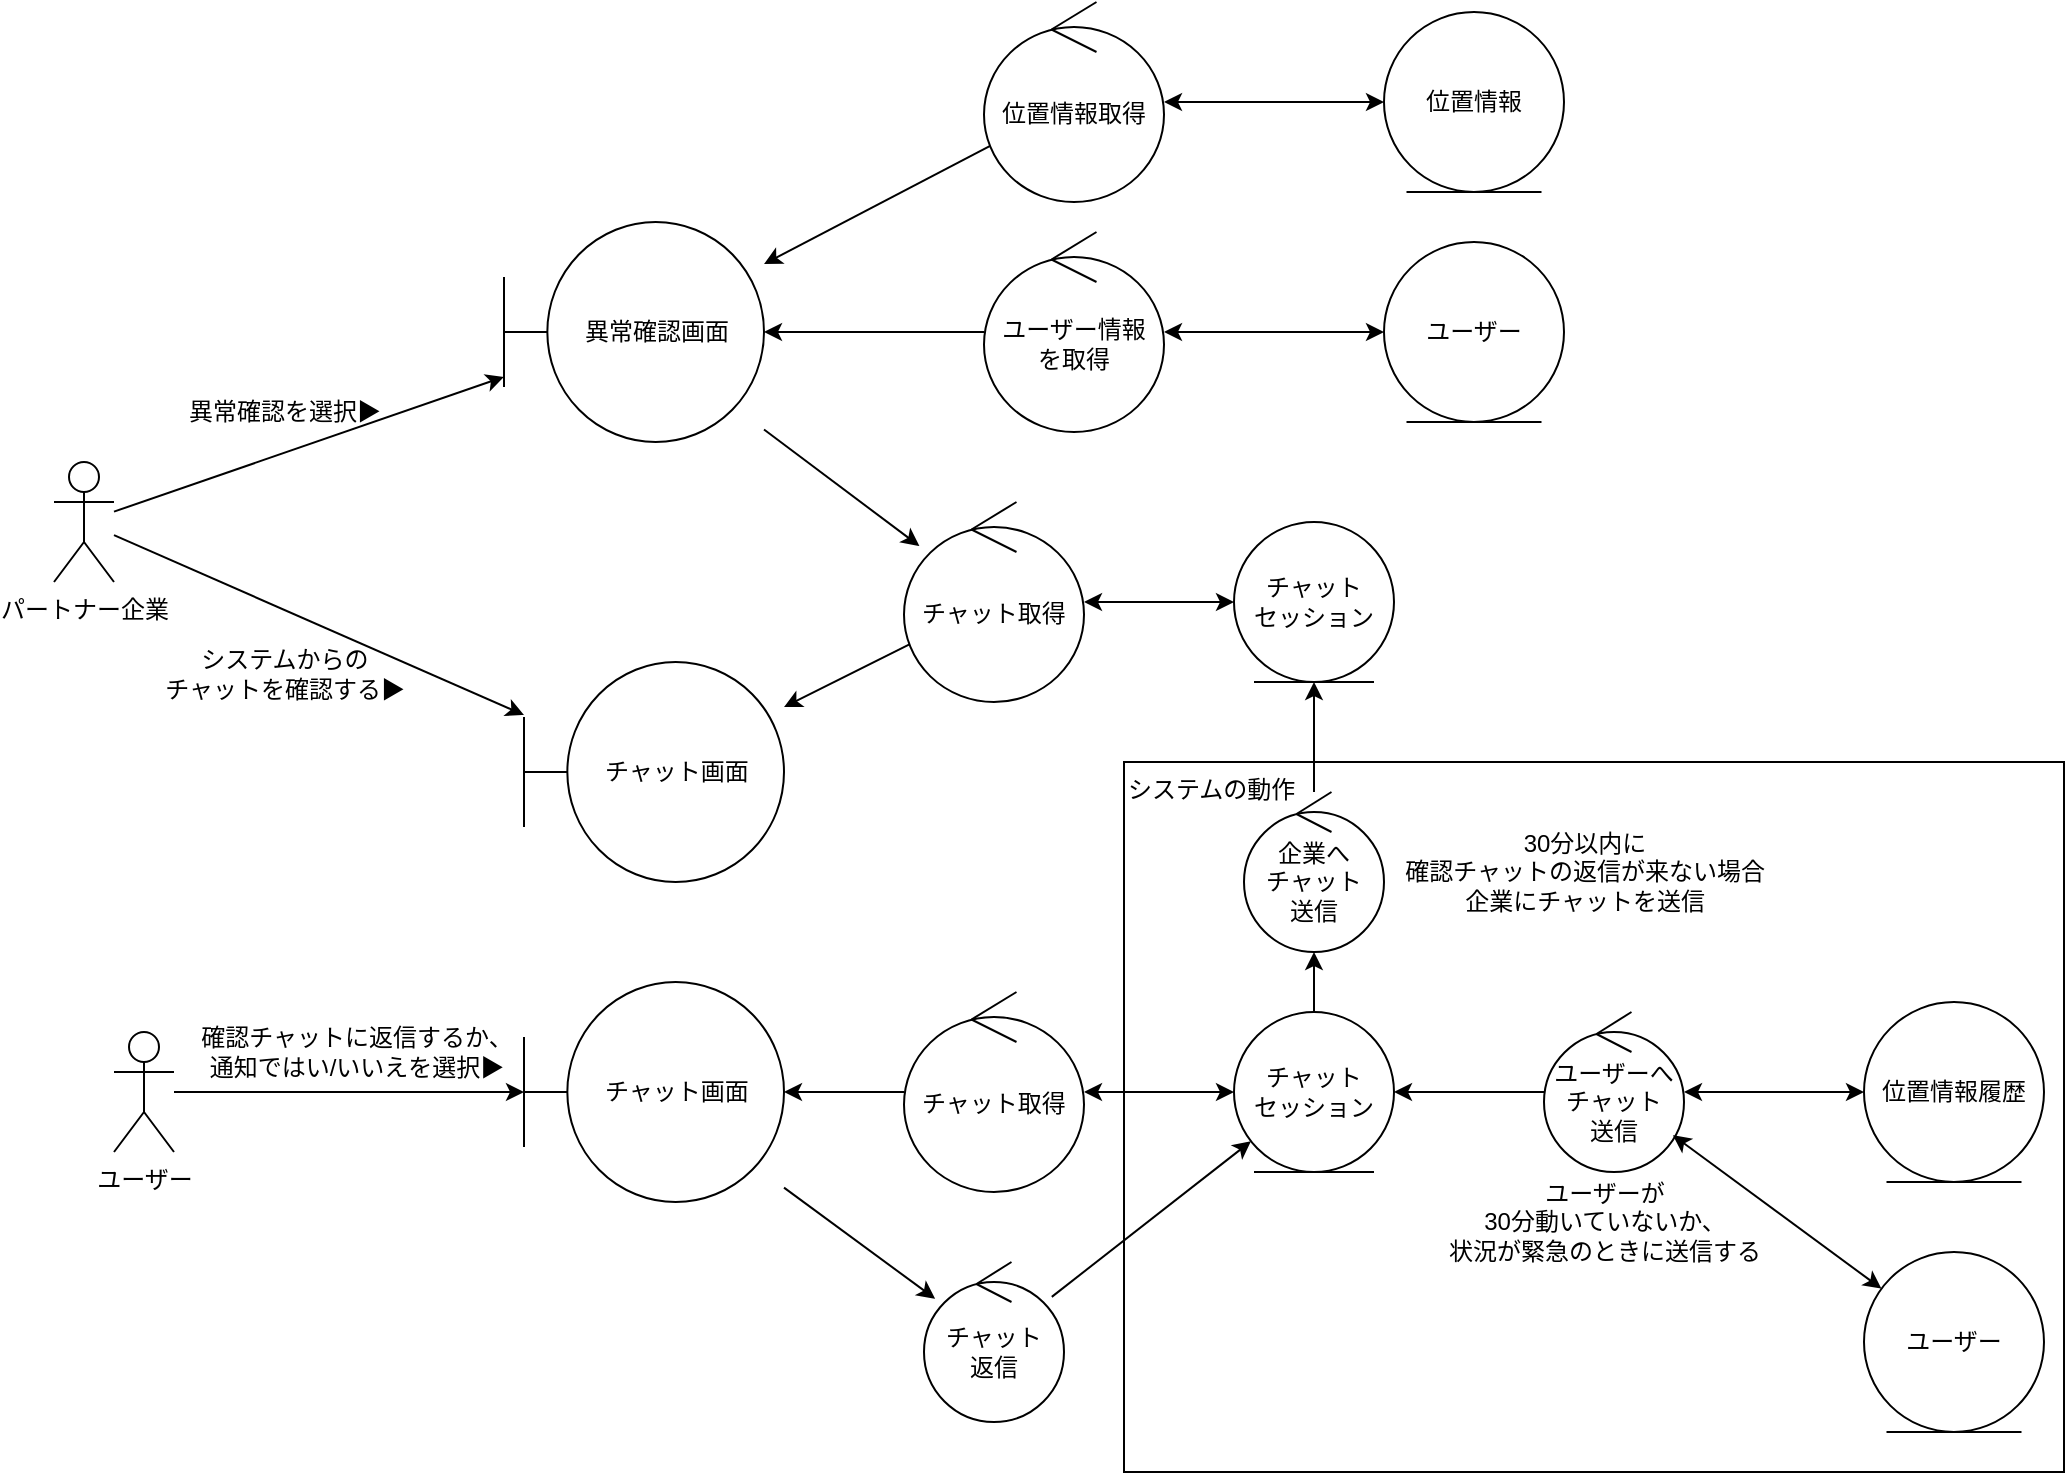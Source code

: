 <mxfile>
    <diagram name="ユーザー異常確認" id="qO4JWe7lkhdXT_vdiiTK">
        <mxGraphModel dx="964" dy="729" grid="1" gridSize="10" guides="1" tooltips="1" connect="1" arrows="1" fold="1" page="1" pageScale="1" pageWidth="827" pageHeight="1169" math="0" shadow="0">
            <root>
                <mxCell id="6How5EvlI2Z_iBBIhnAw-0"/>
                <mxCell id="6How5EvlI2Z_iBBIhnAw-1" parent="6How5EvlI2Z_iBBIhnAw-0"/>
                <mxCell id="5jx7xXAHDbynYvsiaBsp-3" value="システムの動作" style="rounded=0;whiteSpace=wrap;html=1;fontSize=12;fillColor=none;verticalAlign=top;align=left;" vertex="1" parent="6How5EvlI2Z_iBBIhnAw-1">
                    <mxGeometry x="640" y="510" width="470" height="355" as="geometry"/>
                </mxCell>
                <mxCell id="eyBFVL7DAIwZeHv-XXco-25" style="edgeStyle=none;html=1;" parent="6How5EvlI2Z_iBBIhnAw-1" source="eyBFVL7DAIwZeHv-XXco-27" target="eyBFVL7DAIwZeHv-XXco-31" edge="1">
                    <mxGeometry relative="1" as="geometry"/>
                </mxCell>
                <mxCell id="5jx7xXAHDbynYvsiaBsp-15" style="edgeStyle=none;html=1;fontSize=12;startArrow=none;startFill=0;" edge="1" parent="6How5EvlI2Z_iBBIhnAw-1" source="eyBFVL7DAIwZeHv-XXco-27" target="5jx7xXAHDbynYvsiaBsp-14">
                    <mxGeometry relative="1" as="geometry"/>
                </mxCell>
                <mxCell id="eyBFVL7DAIwZeHv-XXco-27" value="パートナー企業" style="shape=umlActor;verticalLabelPosition=bottom;verticalAlign=top;html=1;" parent="6How5EvlI2Z_iBBIhnAw-1" vertex="1">
                    <mxGeometry x="105" y="360" width="30" height="60" as="geometry"/>
                </mxCell>
                <mxCell id="5jx7xXAHDbynYvsiaBsp-19" style="edgeStyle=none;html=1;fontSize=12;startArrow=none;startFill=0;" edge="1" parent="6How5EvlI2Z_iBBIhnAw-1" source="eyBFVL7DAIwZeHv-XXco-31" target="5jx7xXAHDbynYvsiaBsp-18">
                    <mxGeometry relative="1" as="geometry"/>
                </mxCell>
                <mxCell id="eyBFVL7DAIwZeHv-XXco-31" value="異常確認画面" style="shape=umlBoundary;whiteSpace=wrap;html=1;" parent="6How5EvlI2Z_iBBIhnAw-1" vertex="1">
                    <mxGeometry x="330" y="240" width="130" height="110" as="geometry"/>
                </mxCell>
                <mxCell id="eyBFVL7DAIwZeHv-XXco-33" style="edgeStyle=none;html=1;startArrow=classic;startFill=1;" parent="6How5EvlI2Z_iBBIhnAw-1" source="eyBFVL7DAIwZeHv-XXco-34" target="88i709eXoru5Jbu5H4uY-0" edge="1">
                    <mxGeometry relative="1" as="geometry">
                        <mxPoint x="700.0" y="450" as="targetPoint"/>
                    </mxGeometry>
                </mxCell>
                <mxCell id="88i709eXoru5Jbu5H4uY-1" style="edgeStyle=none;html=1;startArrow=none;startFill=0;" parent="6How5EvlI2Z_iBBIhnAw-1" source="eyBFVL7DAIwZeHv-XXco-34" target="eyBFVL7DAIwZeHv-XXco-31" edge="1">
                    <mxGeometry relative="1" as="geometry"/>
                </mxCell>
                <mxCell id="eyBFVL7DAIwZeHv-XXco-34" value="ユーザー情報&lt;br&gt;を取得" style="ellipse;shape=umlControl;whiteSpace=wrap;html=1;" parent="6How5EvlI2Z_iBBIhnAw-1" vertex="1">
                    <mxGeometry x="570" y="245" width="90" height="100" as="geometry"/>
                </mxCell>
                <mxCell id="eyBFVL7DAIwZeHv-XXco-36" value="異常確認を選択▶" style="text;html=1;align=center;verticalAlign=middle;resizable=0;points=[];autosize=1;strokeColor=none;fillColor=none;" parent="6How5EvlI2Z_iBBIhnAw-1" vertex="1">
                    <mxGeometry x="160" y="320" width="120" height="30" as="geometry"/>
                </mxCell>
                <mxCell id="eyBFVL7DAIwZeHv-XXco-37" style="edgeStyle=none;html=1;startArrow=classic;startFill=1;" parent="6How5EvlI2Z_iBBIhnAw-1" source="eyBFVL7DAIwZeHv-XXco-41" target="eyBFVL7DAIwZeHv-XXco-38" edge="1">
                    <mxGeometry relative="1" as="geometry"/>
                </mxCell>
                <mxCell id="eyBFVL7DAIwZeHv-XXco-38" value="位置情報" style="ellipse;shape=umlEntity;whiteSpace=wrap;html=1;" parent="6How5EvlI2Z_iBBIhnAw-1" vertex="1">
                    <mxGeometry x="770" y="135" width="90" height="90" as="geometry"/>
                </mxCell>
                <mxCell id="eyBFVL7DAIwZeHv-XXco-40" style="edgeStyle=none;html=1;startArrow=none;startFill=0;endArrow=classic;endFill=1;" parent="6How5EvlI2Z_iBBIhnAw-1" source="eyBFVL7DAIwZeHv-XXco-41" target="eyBFVL7DAIwZeHv-XXco-31" edge="1">
                    <mxGeometry relative="1" as="geometry"/>
                </mxCell>
                <mxCell id="eyBFVL7DAIwZeHv-XXco-41" value="位置情報取得" style="ellipse;shape=umlControl;whiteSpace=wrap;html=1;" parent="6How5EvlI2Z_iBBIhnAw-1" vertex="1">
                    <mxGeometry x="570" y="130" width="90" height="100" as="geometry"/>
                </mxCell>
                <mxCell id="88i709eXoru5Jbu5H4uY-0" value="ユーザー" style="ellipse;shape=umlEntity;whiteSpace=wrap;html=1;" parent="6How5EvlI2Z_iBBIhnAw-1" vertex="1">
                    <mxGeometry x="770" y="250" width="90" height="90" as="geometry"/>
                </mxCell>
                <mxCell id="yYIg4Zl7R0IdIex3d4Yo-2" style="edgeStyle=none;html=1;fontSize=12;" edge="1" parent="6How5EvlI2Z_iBBIhnAw-1" source="Qe782AEYlwp_Uo4wQfGu-0" target="yYIg4Zl7R0IdIex3d4Yo-0">
                    <mxGeometry relative="1" as="geometry"/>
                </mxCell>
                <mxCell id="Qe782AEYlwp_Uo4wQfGu-0" value="&lt;span style=&quot;font-size: 12px;&quot;&gt;チャット取得&lt;/span&gt;" style="ellipse;shape=umlControl;whiteSpace=wrap;html=1;fontSize=9;" vertex="1" parent="6How5EvlI2Z_iBBIhnAw-1">
                    <mxGeometry x="530" y="625" width="90" height="100" as="geometry"/>
                </mxCell>
                <mxCell id="5jx7xXAHDbynYvsiaBsp-9" style="edgeStyle=none;html=1;fontSize=12;startArrow=none;startFill=0;" edge="1" parent="6How5EvlI2Z_iBBIhnAw-1" source="yYIg4Zl7R0IdIex3d4Yo-0" target="5jx7xXAHDbynYvsiaBsp-10">
                    <mxGeometry relative="1" as="geometry">
                        <mxPoint x="499.971" y="758.575" as="targetPoint"/>
                    </mxGeometry>
                </mxCell>
                <mxCell id="yYIg4Zl7R0IdIex3d4Yo-0" value="チャット画面" style="shape=umlBoundary;whiteSpace=wrap;html=1;" vertex="1" parent="6How5EvlI2Z_iBBIhnAw-1">
                    <mxGeometry x="340" y="620" width="130" height="110" as="geometry"/>
                </mxCell>
                <mxCell id="Nw4JQJObD7Ba79S2gaKD-1" style="edgeStyle=none;html=1;fontSize=12;startArrow=classic;startFill=1;" edge="1" parent="6How5EvlI2Z_iBBIhnAw-1" source="Nw4JQJObD7Ba79S2gaKD-0" target="Qe782AEYlwp_Uo4wQfGu-0">
                    <mxGeometry relative="1" as="geometry"/>
                </mxCell>
                <mxCell id="5jx7xXAHDbynYvsiaBsp-13" style="edgeStyle=none;html=1;fontSize=12;startArrow=none;startFill=0;" edge="1" parent="6How5EvlI2Z_iBBIhnAw-1" source="Nw4JQJObD7Ba79S2gaKD-0" target="5jx7xXAHDbynYvsiaBsp-12">
                    <mxGeometry relative="1" as="geometry"/>
                </mxCell>
                <mxCell id="Nw4JQJObD7Ba79S2gaKD-0" value="チャット&lt;br&gt;セッション" style="ellipse;shape=umlEntity;whiteSpace=wrap;html=1;" vertex="1" parent="6How5EvlI2Z_iBBIhnAw-1">
                    <mxGeometry x="695" y="635" width="80" height="80" as="geometry"/>
                </mxCell>
                <mxCell id="Nw4JQJObD7Ba79S2gaKD-4" style="edgeStyle=none;html=1;fontSize=12;" edge="1" parent="6How5EvlI2Z_iBBIhnAw-1" source="Nw4JQJObD7Ba79S2gaKD-3" target="Nw4JQJObD7Ba79S2gaKD-0">
                    <mxGeometry relative="1" as="geometry"/>
                </mxCell>
                <mxCell id="Nw4JQJObD7Ba79S2gaKD-7" style="edgeStyle=none;html=1;fontSize=12;startArrow=classic;startFill=1;" edge="1" parent="6How5EvlI2Z_iBBIhnAw-1" source="Nw4JQJObD7Ba79S2gaKD-3" target="Nw4JQJObD7Ba79S2gaKD-6">
                    <mxGeometry relative="1" as="geometry"/>
                </mxCell>
                <mxCell id="Nw4JQJObD7Ba79S2gaKD-3" value="ユーザーへ&lt;br&gt;チャット&lt;br&gt;送信" style="ellipse;shape=umlControl;whiteSpace=wrap;html=1;fontSize=12;" vertex="1" parent="6How5EvlI2Z_iBBIhnAw-1">
                    <mxGeometry x="850" y="635" width="70" height="80" as="geometry"/>
                </mxCell>
                <mxCell id="Nw4JQJObD7Ba79S2gaKD-6" value="位置情報履歴" style="ellipse;shape=umlEntity;whiteSpace=wrap;html=1;" vertex="1" parent="6How5EvlI2Z_iBBIhnAw-1">
                    <mxGeometry x="1010" y="630" width="90" height="90" as="geometry"/>
                </mxCell>
                <mxCell id="5jx7xXAHDbynYvsiaBsp-0" value="ユーザーが&lt;br&gt;30分動いていないか、&lt;br&gt;状況が緊急のときに送信する" style="text;html=1;align=center;verticalAlign=middle;resizable=0;points=[];autosize=1;strokeColor=none;fillColor=none;fontSize=12;" vertex="1" parent="6How5EvlI2Z_iBBIhnAw-1">
                    <mxGeometry x="790" y="710" width="180" height="60" as="geometry"/>
                </mxCell>
                <mxCell id="5jx7xXAHDbynYvsiaBsp-1" style="edgeStyle=none;html=1;startArrow=classic;startFill=1;" edge="1" target="5jx7xXAHDbynYvsiaBsp-2" parent="6How5EvlI2Z_iBBIhnAw-1" source="Nw4JQJObD7Ba79S2gaKD-3">
                    <mxGeometry relative="1" as="geometry">
                        <mxPoint x="940.0" y="955" as="targetPoint"/>
                        <mxPoint x="900" y="800" as="sourcePoint"/>
                    </mxGeometry>
                </mxCell>
                <mxCell id="5jx7xXAHDbynYvsiaBsp-2" value="ユーザー" style="ellipse;shape=umlEntity;whiteSpace=wrap;html=1;" vertex="1" parent="6How5EvlI2Z_iBBIhnAw-1">
                    <mxGeometry x="1010" y="755" width="90" height="90" as="geometry"/>
                </mxCell>
                <mxCell id="5jx7xXAHDbynYvsiaBsp-5" style="edgeStyle=none;html=1;fontSize=12;startArrow=none;startFill=0;" edge="1" parent="6How5EvlI2Z_iBBIhnAw-1" source="5jx7xXAHDbynYvsiaBsp-4" target="yYIg4Zl7R0IdIex3d4Yo-0">
                    <mxGeometry relative="1" as="geometry"/>
                </mxCell>
                <mxCell id="5jx7xXAHDbynYvsiaBsp-4" value="ユーザー" style="shape=umlActor;verticalLabelPosition=bottom;verticalAlign=top;html=1;" vertex="1" parent="6How5EvlI2Z_iBBIhnAw-1">
                    <mxGeometry x="135" y="645" width="30" height="60" as="geometry"/>
                </mxCell>
                <mxCell id="5jx7xXAHDbynYvsiaBsp-7" value="確認チャットに返信するか、&lt;br&gt;通知ではい/いいえを選択▶" style="text;html=1;align=center;verticalAlign=middle;resizable=0;points=[];autosize=1;strokeColor=none;fillColor=none;fontSize=12;" vertex="1" parent="6How5EvlI2Z_iBBIhnAw-1">
                    <mxGeometry x="166" y="635" width="180" height="40" as="geometry"/>
                </mxCell>
                <mxCell id="5jx7xXAHDbynYvsiaBsp-11" style="edgeStyle=none;html=1;fontSize=12;startArrow=none;startFill=0;" edge="1" parent="6How5EvlI2Z_iBBIhnAw-1" source="5jx7xXAHDbynYvsiaBsp-10" target="Nw4JQJObD7Ba79S2gaKD-0">
                    <mxGeometry relative="1" as="geometry"/>
                </mxCell>
                <mxCell id="5jx7xXAHDbynYvsiaBsp-10" value="チャット&lt;br&gt;返信" style="ellipse;shape=umlControl;whiteSpace=wrap;html=1;fontSize=12;fillColor=default;" vertex="1" parent="6How5EvlI2Z_iBBIhnAw-1">
                    <mxGeometry x="540" y="760" width="70" height="80" as="geometry"/>
                </mxCell>
                <mxCell id="5jx7xXAHDbynYvsiaBsp-17" style="edgeStyle=none;html=1;fontSize=12;startArrow=none;startFill=0;" edge="1" parent="6How5EvlI2Z_iBBIhnAw-1" source="5jx7xXAHDbynYvsiaBsp-12" target="5jx7xXAHDbynYvsiaBsp-16">
                    <mxGeometry relative="1" as="geometry"/>
                </mxCell>
                <mxCell id="5jx7xXAHDbynYvsiaBsp-12" value="企業へ&lt;br&gt;チャット&lt;br&gt;送信" style="ellipse;shape=umlControl;whiteSpace=wrap;html=1;fontSize=12;" vertex="1" parent="6How5EvlI2Z_iBBIhnAw-1">
                    <mxGeometry x="700" y="525" width="70" height="80" as="geometry"/>
                </mxCell>
                <mxCell id="5jx7xXAHDbynYvsiaBsp-14" value="チャット画面" style="shape=umlBoundary;whiteSpace=wrap;html=1;" vertex="1" parent="6How5EvlI2Z_iBBIhnAw-1">
                    <mxGeometry x="340" y="460" width="130" height="110" as="geometry"/>
                </mxCell>
                <mxCell id="5jx7xXAHDbynYvsiaBsp-16" value="チャット&lt;br&gt;セッション" style="ellipse;shape=umlEntity;whiteSpace=wrap;html=1;" vertex="1" parent="6How5EvlI2Z_iBBIhnAw-1">
                    <mxGeometry x="695" y="390" width="80" height="80" as="geometry"/>
                </mxCell>
                <mxCell id="5jx7xXAHDbynYvsiaBsp-20" style="edgeStyle=none;html=1;fontSize=12;startArrow=none;startFill=0;" edge="1" parent="6How5EvlI2Z_iBBIhnAw-1" source="5jx7xXAHDbynYvsiaBsp-18" target="5jx7xXAHDbynYvsiaBsp-14">
                    <mxGeometry relative="1" as="geometry"/>
                </mxCell>
                <mxCell id="5jx7xXAHDbynYvsiaBsp-21" style="edgeStyle=none;html=1;fontSize=12;startArrow=classic;startFill=1;" edge="1" parent="6How5EvlI2Z_iBBIhnAw-1" source="5jx7xXAHDbynYvsiaBsp-18" target="5jx7xXAHDbynYvsiaBsp-16">
                    <mxGeometry relative="1" as="geometry"/>
                </mxCell>
                <mxCell id="5jx7xXAHDbynYvsiaBsp-18" value="&lt;span style=&quot;font-size: 12px;&quot;&gt;チャット取得&lt;/span&gt;" style="ellipse;shape=umlControl;whiteSpace=wrap;html=1;fontSize=9;" vertex="1" parent="6How5EvlI2Z_iBBIhnAw-1">
                    <mxGeometry x="530" y="380" width="90" height="100" as="geometry"/>
                </mxCell>
                <mxCell id="5jx7xXAHDbynYvsiaBsp-22" value="30分以内に&lt;br&gt;確認チャットの返信が来ない場合&lt;br&gt;企業にチャットを送信" style="text;html=1;align=center;verticalAlign=middle;resizable=0;points=[];autosize=1;strokeColor=none;fillColor=none;fontSize=12;" vertex="1" parent="6How5EvlI2Z_iBBIhnAw-1">
                    <mxGeometry x="770" y="535" width="200" height="60" as="geometry"/>
                </mxCell>
                <mxCell id="Ja68d3jBli3KzdPoqZNp-0" value="システムからの&lt;br&gt;チャットを確認する▶" style="text;html=1;align=center;verticalAlign=middle;resizable=0;points=[];autosize=1;strokeColor=none;fillColor=none;fontSize=12;" vertex="1" parent="6How5EvlI2Z_iBBIhnAw-1">
                    <mxGeometry x="150" y="446" width="140" height="40" as="geometry"/>
                </mxCell>
            </root>
        </mxGraphModel>
    </diagram>
    <diagram name="ユーザー異常確認　改訂" id="7kPPRv1fsqSa-_per6Ua">
        <mxGraphModel dx="1112" dy="842" grid="1" gridSize="10" guides="1" tooltips="1" connect="1" arrows="1" fold="1" page="1" pageScale="1" pageWidth="827" pageHeight="1169" math="0" shadow="0">
            <root>
                <mxCell id="_9EEjBTmlOqhsdl3krZm-0"/>
                <mxCell id="_9EEjBTmlOqhsdl3krZm-1" parent="_9EEjBTmlOqhsdl3krZm-0"/>
                <mxCell id="_9EEjBTmlOqhsdl3krZm-3" style="edgeStyle=none;html=1;" edge="1" parent="_9EEjBTmlOqhsdl3krZm-1" source="_9EEjBTmlOqhsdl3krZm-5" target="_9EEjBTmlOqhsdl3krZm-7">
                    <mxGeometry relative="1" as="geometry"/>
                </mxCell>
                <mxCell id="_9EEjBTmlOqhsdl3krZm-5" value="パートナー企業" style="shape=umlActor;verticalLabelPosition=bottom;verticalAlign=top;html=1;" vertex="1" parent="_9EEjBTmlOqhsdl3krZm-1">
                    <mxGeometry x="90" y="265" width="30" height="60" as="geometry"/>
                </mxCell>
                <mxCell id="_9EEjBTmlOqhsdl3krZm-7" value="異常確認画面" style="shape=umlBoundary;whiteSpace=wrap;html=1;" vertex="1" parent="_9EEjBTmlOqhsdl3krZm-1">
                    <mxGeometry x="260" y="240" width="130" height="110" as="geometry"/>
                </mxCell>
                <mxCell id="_9EEjBTmlOqhsdl3krZm-8" style="edgeStyle=none;html=1;startArrow=classic;startFill=1;" edge="1" parent="_9EEjBTmlOqhsdl3krZm-1" source="_9EEjBTmlOqhsdl3krZm-10" target="_9EEjBTmlOqhsdl3krZm-16">
                    <mxGeometry relative="1" as="geometry">
                        <mxPoint x="630.0" y="450" as="targetPoint"/>
                    </mxGeometry>
                </mxCell>
                <mxCell id="_9EEjBTmlOqhsdl3krZm-9" style="edgeStyle=none;html=1;startArrow=none;startFill=0;" edge="1" parent="_9EEjBTmlOqhsdl3krZm-1" source="_9EEjBTmlOqhsdl3krZm-10" target="_9EEjBTmlOqhsdl3krZm-7">
                    <mxGeometry relative="1" as="geometry"/>
                </mxCell>
                <mxCell id="_9EEjBTmlOqhsdl3krZm-10" value="ユーザー情報&lt;br&gt;を取得" style="ellipse;shape=umlControl;whiteSpace=wrap;html=1;" vertex="1" parent="_9EEjBTmlOqhsdl3krZm-1">
                    <mxGeometry x="500" y="245" width="90" height="100" as="geometry"/>
                </mxCell>
                <mxCell id="_9EEjBTmlOqhsdl3krZm-11" value="異常確認を選択▶" style="text;html=1;align=center;verticalAlign=middle;resizable=0;points=[];autosize=1;strokeColor=none;fillColor=none;" vertex="1" parent="_9EEjBTmlOqhsdl3krZm-1">
                    <mxGeometry x="131" y="267" width="120" height="30" as="geometry"/>
                </mxCell>
                <mxCell id="_9EEjBTmlOqhsdl3krZm-12" style="edgeStyle=none;html=1;startArrow=classic;startFill=1;" edge="1" parent="_9EEjBTmlOqhsdl3krZm-1" source="_9EEjBTmlOqhsdl3krZm-15" target="_9EEjBTmlOqhsdl3krZm-13">
                    <mxGeometry relative="1" as="geometry"/>
                </mxCell>
                <mxCell id="_9EEjBTmlOqhsdl3krZm-13" value="位置情報" style="ellipse;shape=umlEntity;whiteSpace=wrap;html=1;" vertex="1" parent="_9EEjBTmlOqhsdl3krZm-1">
                    <mxGeometry x="700" y="135" width="90" height="90" as="geometry"/>
                </mxCell>
                <mxCell id="_9EEjBTmlOqhsdl3krZm-14" style="edgeStyle=none;html=1;startArrow=none;startFill=0;endArrow=classic;endFill=1;" edge="1" parent="_9EEjBTmlOqhsdl3krZm-1" source="_9EEjBTmlOqhsdl3krZm-15" target="_9EEjBTmlOqhsdl3krZm-7">
                    <mxGeometry relative="1" as="geometry"/>
                </mxCell>
                <mxCell id="_9EEjBTmlOqhsdl3krZm-15" value="位置情報取得" style="ellipse;shape=umlControl;whiteSpace=wrap;html=1;" vertex="1" parent="_9EEjBTmlOqhsdl3krZm-1">
                    <mxGeometry x="500" y="130" width="90" height="100" as="geometry"/>
                </mxCell>
                <mxCell id="_9EEjBTmlOqhsdl3krZm-16" value="ユーザー" style="ellipse;shape=umlEntity;whiteSpace=wrap;html=1;" vertex="1" parent="_9EEjBTmlOqhsdl3krZm-1">
                    <mxGeometry x="700" y="250" width="90" height="90" as="geometry"/>
                </mxCell>
            </root>
        </mxGraphModel>
    </diagram>
    <diagram name="チャット" id="fk32bxfwfrK4_u9ZWWz-">
        <mxGraphModel dx="964" dy="729" grid="1" gridSize="10" guides="1" tooltips="1" connect="1" arrows="1" fold="1" page="1" pageScale="1" pageWidth="827" pageHeight="1169" math="0" shadow="0">
            <root>
                <mxCell id="GyUptNhimLM9t0ycx9Vx-0"/>
                <mxCell id="GyUptNhimLM9t0ycx9Vx-1" parent="GyUptNhimLM9t0ycx9Vx-0"/>
                <mxCell id="GyUptNhimLM9t0ycx9Vx-2" style="edgeStyle=none;html=1;" parent="GyUptNhimLM9t0ycx9Vx-1" source="GyUptNhimLM9t0ycx9Vx-4" target="GyUptNhimLM9t0ycx9Vx-6" edge="1">
                    <mxGeometry relative="1" as="geometry"/>
                </mxCell>
                <mxCell id="GyUptNhimLM9t0ycx9Vx-3" style="edgeStyle=none;html=1;" parent="GyUptNhimLM9t0ycx9Vx-1" source="GyUptNhimLM9t0ycx9Vx-4" target="GyUptNhimLM9t0ycx9Vx-5" edge="1">
                    <mxGeometry relative="1" as="geometry"/>
                </mxCell>
                <mxCell id="GyUptNhimLM9t0ycx9Vx-4" value="パートナー企業" style="shape=umlActor;verticalLabelPosition=bottom;verticalAlign=top;html=1;" parent="GyUptNhimLM9t0ycx9Vx-1" vertex="1">
                    <mxGeometry x="120" y="310" width="30" height="60" as="geometry"/>
                </mxCell>
                <mxCell id="LMnsVSbqZkQQ12WnB9Kf-8" style="edgeStyle=none;html=1;startArrow=none;startFill=0;" parent="GyUptNhimLM9t0ycx9Vx-1" source="GyUptNhimLM9t0ycx9Vx-5" target="LMnsVSbqZkQQ12WnB9Kf-7" edge="1">
                    <mxGeometry relative="1" as="geometry"/>
                </mxCell>
                <mxCell id="GyUptNhimLM9t0ycx9Vx-5" value="チャット画面" style="shape=umlBoundary;whiteSpace=wrap;html=1;" parent="GyUptNhimLM9t0ycx9Vx-1" vertex="1">
                    <mxGeometry x="320" y="390" width="120" height="100" as="geometry"/>
                </mxCell>
                <mxCell id="LMnsVSbqZkQQ12WnB9Kf-1" style="edgeStyle=none;html=1;startArrow=classic;startFill=1;" parent="GyUptNhimLM9t0ycx9Vx-1" source="GyUptNhimLM9t0ycx9Vx-6" target="LMnsVSbqZkQQ12WnB9Kf-0" edge="1">
                    <mxGeometry relative="1" as="geometry"/>
                </mxCell>
                <mxCell id="LMnsVSbqZkQQ12WnB9Kf-18" style="edgeStyle=none;html=1;startArrow=none;startFill=0;" parent="GyUptNhimLM9t0ycx9Vx-1" source="GyUptNhimLM9t0ycx9Vx-6" target="LMnsVSbqZkQQ12WnB9Kf-16" edge="1">
                    <mxGeometry relative="1" as="geometry"/>
                </mxCell>
                <mxCell id="GyUptNhimLM9t0ycx9Vx-6" value="チャット相手&lt;br&gt;指定画面" style="shape=umlBoundary;whiteSpace=wrap;html=1;" parent="GyUptNhimLM9t0ycx9Vx-1" vertex="1">
                    <mxGeometry x="320" y="230" width="120" height="100" as="geometry"/>
                </mxCell>
                <mxCell id="o6jr7fadlZw3JiLEumzY-0" value="チャットする&lt;br&gt;ユーザーを選択▶" style="text;html=1;align=center;verticalAlign=middle;resizable=0;points=[];autosize=1;strokeColor=none;fillColor=none;" parent="GyUptNhimLM9t0ycx9Vx-1" vertex="1">
                    <mxGeometry x="170" y="270" width="120" height="40" as="geometry"/>
                </mxCell>
                <mxCell id="o6jr7fadlZw3JiLEumzY-4" style="edgeStyle=none;html=1;startArrow=classic;startFill=1;" parent="GyUptNhimLM9t0ycx9Vx-1" source="o6jr7fadlZw3JiLEumzY-1" target="o6jr7fadlZw3JiLEumzY-2" edge="1">
                    <mxGeometry relative="1" as="geometry"/>
                </mxCell>
                <mxCell id="o6jr7fadlZw3JiLEumzY-1" value="チャット&lt;br&gt;セッション" style="ellipse;shape=umlEntity;whiteSpace=wrap;html=1;" parent="GyUptNhimLM9t0ycx9Vx-1" vertex="1">
                    <mxGeometry x="730" y="240" width="80" height="80" as="geometry"/>
                </mxCell>
                <mxCell id="o6jr7fadlZw3JiLEumzY-3" style="edgeStyle=none;html=1;" parent="GyUptNhimLM9t0ycx9Vx-1" source="o6jr7fadlZw3JiLEumzY-2" target="GyUptNhimLM9t0ycx9Vx-6" edge="1">
                    <mxGeometry relative="1" as="geometry"/>
                </mxCell>
                <mxCell id="o6jr7fadlZw3JiLEumzY-2" value="チャット履歴を取得" style="ellipse;shape=umlControl;whiteSpace=wrap;html=1;" parent="GyUptNhimLM9t0ycx9Vx-1" vertex="1">
                    <mxGeometry x="510" y="160" width="80" height="90" as="geometry"/>
                </mxCell>
                <mxCell id="LMnsVSbqZkQQ12WnB9Kf-2" style="edgeStyle=none;html=1;startArrow=classic;startFill=1;" parent="GyUptNhimLM9t0ycx9Vx-1" source="LMnsVSbqZkQQ12WnB9Kf-0" target="GyUptNhimLM9t0ycx9Vx-5" edge="1">
                    <mxGeometry relative="1" as="geometry"/>
                </mxCell>
                <mxCell id="LMnsVSbqZkQQ12WnB9Kf-4" style="edgeStyle=none;html=1;startArrow=classic;startFill=1;" parent="GyUptNhimLM9t0ycx9Vx-1" source="LMnsVSbqZkQQ12WnB9Kf-0" target="o6jr7fadlZw3JiLEumzY-1" edge="1">
                    <mxGeometry relative="1" as="geometry"/>
                </mxCell>
                <mxCell id="LMnsVSbqZkQQ12WnB9Kf-23" style="edgeStyle=none;html=1;startArrow=none;startFill=0;" parent="GyUptNhimLM9t0ycx9Vx-1" source="LMnsVSbqZkQQ12WnB9Kf-0" target="LMnsVSbqZkQQ12WnB9Kf-21" edge="1">
                    <mxGeometry relative="1" as="geometry"/>
                </mxCell>
                <mxCell id="LMnsVSbqZkQQ12WnB9Kf-0" value="全チャット&lt;br&gt;履歴を取得" style="ellipse;shape=umlControl;whiteSpace=wrap;html=1;" parent="GyUptNhimLM9t0ycx9Vx-1" vertex="1">
                    <mxGeometry x="510" y="310" width="80" height="90" as="geometry"/>
                </mxCell>
                <mxCell id="LMnsVSbqZkQQ12WnB9Kf-3" value="ユーザー名と&lt;br&gt;最新チャット履歴を取得▶" style="text;html=1;align=center;verticalAlign=middle;resizable=0;points=[];autosize=1;strokeColor=none;fillColor=none;" parent="GyUptNhimLM9t0ycx9Vx-1" vertex="1">
                    <mxGeometry x="610" y="170" width="170" height="40" as="geometry"/>
                </mxCell>
                <mxCell id="LMnsVSbqZkQQ12WnB9Kf-5" value="チャットを送信する▶" style="text;html=1;align=center;verticalAlign=middle;resizable=0;points=[];autosize=1;strokeColor=none;fillColor=none;" parent="GyUptNhimLM9t0ycx9Vx-1" vertex="1">
                    <mxGeometry x="155" y="390" width="140" height="30" as="geometry"/>
                </mxCell>
                <mxCell id="LMnsVSbqZkQQ12WnB9Kf-11" style="edgeStyle=none;html=1;startArrow=none;startFill=0;" parent="GyUptNhimLM9t0ycx9Vx-1" source="LMnsVSbqZkQQ12WnB9Kf-7" target="LMnsVSbqZkQQ12WnB9Kf-10" edge="1">
                    <mxGeometry relative="1" as="geometry"/>
                </mxCell>
                <mxCell id="LMnsVSbqZkQQ12WnB9Kf-15" style="edgeStyle=none;html=1;startArrow=none;startFill=0;" parent="GyUptNhimLM9t0ycx9Vx-1" source="LMnsVSbqZkQQ12WnB9Kf-7" target="LMnsVSbqZkQQ12WnB9Kf-14" edge="1">
                    <mxGeometry relative="1" as="geometry"/>
                </mxCell>
                <mxCell id="5Cxwxt985Hk7tppxNz_I-3" style="edgeStyle=none;html=1;fontSize=12;" edge="1" parent="GyUptNhimLM9t0ycx9Vx-1" source="LMnsVSbqZkQQ12WnB9Kf-7" target="5Cxwxt985Hk7tppxNz_I-1">
                    <mxGeometry relative="1" as="geometry"/>
                </mxCell>
                <mxCell id="LMnsVSbqZkQQ12WnB9Kf-7" value="チャット履歴&lt;br&gt;を保存" style="ellipse;shape=umlControl;whiteSpace=wrap;html=1;" parent="GyUptNhimLM9t0ycx9Vx-1" vertex="1">
                    <mxGeometry x="510" y="480" width="80" height="90" as="geometry"/>
                </mxCell>
                <mxCell id="LMnsVSbqZkQQ12WnB9Kf-9" value="ユーザーと企業の▶&lt;br&gt;チャット履歴を取得" style="text;html=1;align=center;verticalAlign=middle;resizable=0;points=[];autosize=1;strokeColor=none;fillColor=none;" parent="GyUptNhimLM9t0ycx9Vx-1" vertex="1">
                    <mxGeometry x="630" y="350" width="130" height="40" as="geometry"/>
                </mxCell>
                <mxCell id="LMnsVSbqZkQQ12WnB9Kf-13" style="edgeStyle=none;html=1;startArrow=classic;startFill=1;endArrow=none;endFill=0;" parent="GyUptNhimLM9t0ycx9Vx-1" source="LMnsVSbqZkQQ12WnB9Kf-10" target="LMnsVSbqZkQQ12WnB9Kf-12" edge="1">
                    <mxGeometry relative="1" as="geometry"/>
                </mxCell>
                <mxCell id="LMnsVSbqZkQQ12WnB9Kf-10" value="チャット画面" style="shape=umlBoundary;whiteSpace=wrap;html=1;" parent="GyUptNhimLM9t0ycx9Vx-1" vertex="1">
                    <mxGeometry x="320" y="570" width="120" height="100" as="geometry"/>
                </mxCell>
                <mxCell id="LMnsVSbqZkQQ12WnB9Kf-12" value="ユーザー" style="shape=umlActor;verticalLabelPosition=bottom;verticalAlign=top;html=1;" parent="GyUptNhimLM9t0ycx9Vx-1" vertex="1">
                    <mxGeometry x="230" y="590" width="30" height="60" as="geometry"/>
                </mxCell>
                <mxCell id="LMnsVSbqZkQQ12WnB9Kf-14" value="チャット&lt;br&gt;セッション" style="ellipse;shape=umlEntity;whiteSpace=wrap;html=1;" parent="GyUptNhimLM9t0ycx9Vx-1" vertex="1">
                    <mxGeometry x="710" y="485" width="80" height="80" as="geometry"/>
                </mxCell>
                <mxCell id="LMnsVSbqZkQQ12WnB9Kf-19" style="edgeStyle=none;html=1;startArrow=none;startFill=0;" parent="GyUptNhimLM9t0ycx9Vx-1" source="LMnsVSbqZkQQ12WnB9Kf-16" target="LMnsVSbqZkQQ12WnB9Kf-17" edge="1">
                    <mxGeometry relative="1" as="geometry"/>
                </mxCell>
                <mxCell id="LMnsVSbqZkQQ12WnB9Kf-16" value="エラー表示" style="ellipse;shape=umlControl;whiteSpace=wrap;html=1;" parent="GyUptNhimLM9t0ycx9Vx-1" vertex="1">
                    <mxGeometry x="440" y="60" width="80" height="90" as="geometry"/>
                </mxCell>
                <mxCell id="LMnsVSbqZkQQ12WnB9Kf-17" value="ユーザー選択失敗&lt;br&gt;ポップアップ" style="shape=umlBoundary;whiteSpace=wrap;html=1;" parent="GyUptNhimLM9t0ycx9Vx-1" vertex="1">
                    <mxGeometry x="585" y="55" width="120" height="100" as="geometry"/>
                </mxCell>
                <mxCell id="LMnsVSbqZkQQ12WnB9Kf-20" style="edgeStyle=none;html=1;startArrow=none;startFill=0;" parent="GyUptNhimLM9t0ycx9Vx-1" source="LMnsVSbqZkQQ12WnB9Kf-21" target="LMnsVSbqZkQQ12WnB9Kf-22" edge="1">
                    <mxGeometry relative="1" as="geometry"/>
                </mxCell>
                <mxCell id="LMnsVSbqZkQQ12WnB9Kf-21" value="エラー表示" style="ellipse;shape=umlControl;whiteSpace=wrap;html=1;" parent="GyUptNhimLM9t0ycx9Vx-1" vertex="1">
                    <mxGeometry x="747" y="380" width="80" height="90" as="geometry"/>
                </mxCell>
                <mxCell id="LMnsVSbqZkQQ12WnB9Kf-22" value="ユーザー選択失敗&lt;br&gt;ポップアップ" style="shape=umlBoundary;whiteSpace=wrap;html=1;" parent="GyUptNhimLM9t0ycx9Vx-1" vertex="1">
                    <mxGeometry x="880" y="375" width="120" height="100" as="geometry"/>
                </mxCell>
                <mxCell id="LMnsVSbqZkQQ12WnB9Kf-24" value="送信内容保存▶" style="text;html=1;align=center;verticalAlign=middle;resizable=0;points=[];autosize=1;strokeColor=none;fillColor=none;" parent="GyUptNhimLM9t0ycx9Vx-1" vertex="1">
                    <mxGeometry x="590" y="500" width="110" height="30" as="geometry"/>
                </mxCell>
                <mxCell id="Ek5YppjaQYKOdn_BiEh6-0" value="正常終了▼" style="text;html=1;align=center;verticalAlign=middle;resizable=0;points=[];autosize=1;strokeColor=none;fillColor=none;" parent="GyUptNhimLM9t0ycx9Vx-1" vertex="1">
                    <mxGeometry x="420" y="540" width="80" height="30" as="geometry"/>
                </mxCell>
                <mxCell id="5Cxwxt985Hk7tppxNz_I-0" style="edgeStyle=none;html=1;startArrow=none;startFill=0;" edge="1" source="5Cxwxt985Hk7tppxNz_I-1" target="5Cxwxt985Hk7tppxNz_I-2" parent="GyUptNhimLM9t0ycx9Vx-1">
                    <mxGeometry relative="1" as="geometry"/>
                </mxCell>
                <mxCell id="5Cxwxt985Hk7tppxNz_I-1" value="エラー表示" style="ellipse;shape=umlControl;whiteSpace=wrap;html=1;" vertex="1" parent="GyUptNhimLM9t0ycx9Vx-1">
                    <mxGeometry x="623.5" y="590" width="80" height="90" as="geometry"/>
                </mxCell>
                <mxCell id="5Cxwxt985Hk7tppxNz_I-2" value="ユーザー選択失敗&lt;br&gt;ポップアップ" style="shape=umlBoundary;whiteSpace=wrap;html=1;" vertex="1" parent="GyUptNhimLM9t0ycx9Vx-1">
                    <mxGeometry x="756.5" y="585" width="120" height="100" as="geometry"/>
                </mxCell>
                <mxCell id="5Cxwxt985Hk7tppxNz_I-4" value="送信失敗▼" style="text;html=1;align=center;verticalAlign=middle;resizable=0;points=[];autosize=1;strokeColor=none;fillColor=none;fontSize=12;" vertex="1" parent="GyUptNhimLM9t0ycx9Vx-1">
                    <mxGeometry x="530" y="570" width="80" height="30" as="geometry"/>
                </mxCell>
            </root>
        </mxGraphModel>
    </diagram>
    <diagram name="イベント削除" id="rnLu_JyJPi8s-iRv2kZq">
        <mxGraphModel dx="1112" dy="842" grid="1" gridSize="10" guides="1" tooltips="1" connect="1" arrows="1" fold="1" page="1" pageScale="1" pageWidth="827" pageHeight="1169" math="0" shadow="0">
            <root>
                <mxCell id="-73prBt3MbYRAjmcBL9d-0"/>
                <mxCell id="-73prBt3MbYRAjmcBL9d-1" parent="-73prBt3MbYRAjmcBL9d-0"/>
                <mxCell id="g-tvr7HgXiQ53bfR5KVo-0" style="edgeStyle=none;html=1;" parent="-73prBt3MbYRAjmcBL9d-1" source="g-tvr7HgXiQ53bfR5KVo-3" target="g-tvr7HgXiQ53bfR5KVo-5" edge="1">
                    <mxGeometry relative="1" as="geometry"/>
                </mxCell>
                <mxCell id="g-tvr7HgXiQ53bfR5KVo-2" style="edgeStyle=none;html=1;startArrow=none;startFill=0;entryX=-0.03;entryY=0.289;entryDx=0;entryDy=0;entryPerimeter=0;" parent="-73prBt3MbYRAjmcBL9d-1" source="g-tvr7HgXiQ53bfR5KVo-3" target="g-tvr7HgXiQ53bfR5KVo-24" edge="1">
                    <mxGeometry relative="1" as="geometry"/>
                </mxCell>
                <mxCell id="g-tvr7HgXiQ53bfR5KVo-3" value="パートナー企業" style="shape=umlActor;verticalLabelPosition=bottom;verticalAlign=top;html=1;" parent="-73prBt3MbYRAjmcBL9d-1" vertex="1">
                    <mxGeometry x="40" y="556" width="30" height="60" as="geometry"/>
                </mxCell>
                <mxCell id="g-tvr7HgXiQ53bfR5KVo-4" style="edgeStyle=none;html=1;startArrow=none;startFill=0;endArrow=classic;endFill=1;" parent="-73prBt3MbYRAjmcBL9d-1" source="g-tvr7HgXiQ53bfR5KVo-5" target="g-tvr7HgXiQ53bfR5KVo-19" edge="1">
                    <mxGeometry relative="1" as="geometry"/>
                </mxCell>
                <mxCell id="g-tvr7HgXiQ53bfR5KVo-5" value="イベント情報画面" style="shape=umlBoundary;whiteSpace=wrap;html=1;" parent="-73prBt3MbYRAjmcBL9d-1" vertex="1">
                    <mxGeometry x="320" y="390" width="130" height="110" as="geometry"/>
                </mxCell>
                <mxCell id="g-tvr7HgXiQ53bfR5KVo-6" style="edgeStyle=none;html=1;startArrow=none;startFill=0;endArrow=classic;endFill=1;" parent="-73prBt3MbYRAjmcBL9d-1" source="g-tvr7HgXiQ53bfR5KVo-8" target="g-tvr7HgXiQ53bfR5KVo-5" edge="1">
                    <mxGeometry relative="1" as="geometry"/>
                </mxCell>
                <mxCell id="g-tvr7HgXiQ53bfR5KVo-7" style="edgeStyle=none;html=1;startArrow=classic;startFill=1;" parent="-73prBt3MbYRAjmcBL9d-1" source="g-tvr7HgXiQ53bfR5KVo-8" target="g-tvr7HgXiQ53bfR5KVo-10" edge="1">
                    <mxGeometry relative="1" as="geometry">
                        <mxPoint x="695.0" y="385" as="targetPoint"/>
                    </mxGeometry>
                </mxCell>
                <mxCell id="g-tvr7HgXiQ53bfR5KVo-8" value="イベント情報&lt;br&gt;を取得" style="ellipse;shape=umlControl;whiteSpace=wrap;html=1;" parent="-73prBt3MbYRAjmcBL9d-1" vertex="1">
                    <mxGeometry x="535" y="270" width="90" height="100" as="geometry"/>
                </mxCell>
                <mxCell id="g-tvr7HgXiQ53bfR5KVo-9" value="削除ボタンをクリック▶" style="text;html=1;align=center;verticalAlign=middle;resizable=0;points=[];autosize=1;strokeColor=none;fillColor=none;" parent="-73prBt3MbYRAjmcBL9d-1" vertex="1">
                    <mxGeometry x="102" y="490" width="160" height="30" as="geometry"/>
                </mxCell>
                <mxCell id="g-tvr7HgXiQ53bfR5KVo-10" value="イベント情報" style="ellipse;shape=umlEntity;whiteSpace=wrap;html=1;" parent="-73prBt3MbYRAjmcBL9d-1" vertex="1">
                    <mxGeometry x="790" y="275" width="90" height="90" as="geometry"/>
                </mxCell>
                <mxCell id="g-tvr7HgXiQ53bfR5KVo-11" style="edgeStyle=none;html=1;startArrow=none;startFill=0;" parent="-73prBt3MbYRAjmcBL9d-1" source="g-tvr7HgXiQ53bfR5KVo-5" target="g-tvr7HgXiQ53bfR5KVo-22" edge="1">
                    <mxGeometry relative="1" as="geometry">
                        <mxPoint x="450" y="514.003" as="sourcePoint"/>
                    </mxGeometry>
                </mxCell>
                <mxCell id="g-tvr7HgXiQ53bfR5KVo-13" value="選択した&lt;br&gt;イベントの情報を取得▶" style="text;html=1;align=center;verticalAlign=middle;resizable=0;points=[];autosize=1;strokeColor=none;fillColor=none;" parent="-73prBt3MbYRAjmcBL9d-1" vertex="1">
                    <mxGeometry x="629" y="280" width="160" height="40" as="geometry"/>
                </mxCell>
                <mxCell id="g-tvr7HgXiQ53bfR5KVo-17" value="エラー&lt;br&gt;ポップアップ" style="shape=umlBoundary;whiteSpace=wrap;html=1;" parent="-73prBt3MbYRAjmcBL9d-1" vertex="1">
                    <mxGeometry x="750" y="390" width="130" height="110" as="geometry"/>
                </mxCell>
                <mxCell id="g-tvr7HgXiQ53bfR5KVo-18" style="edgeStyle=none;html=1;startArrow=none;startFill=0;endArrow=classic;endFill=1;" parent="-73prBt3MbYRAjmcBL9d-1" source="g-tvr7HgXiQ53bfR5KVo-19" target="g-tvr7HgXiQ53bfR5KVo-17" edge="1">
                    <mxGeometry relative="1" as="geometry">
                        <mxPoint x="370" y="680.427" as="targetPoint"/>
                    </mxGeometry>
                </mxCell>
                <mxCell id="g-tvr7HgXiQ53bfR5KVo-19" value="エラー表示" style="ellipse;shape=umlControl;whiteSpace=wrap;html=1;" parent="-73prBt3MbYRAjmcBL9d-1" vertex="1">
                    <mxGeometry x="580" y="395" width="90" height="100" as="geometry"/>
                </mxCell>
                <mxCell id="g-tvr7HgXiQ53bfR5KVo-21" style="edgeStyle=none;html=1;startArrow=none;startFill=0;" parent="-73prBt3MbYRAjmcBL9d-1" source="g-tvr7HgXiQ53bfR5KVo-22" target="g-tvr7HgXiQ53bfR5KVo-24" edge="1">
                    <mxGeometry relative="1" as="geometry"/>
                </mxCell>
                <mxCell id="g-tvr7HgXiQ53bfR5KVo-22" value="表示" style="ellipse;shape=umlControl;whiteSpace=wrap;html=1;" parent="-73prBt3MbYRAjmcBL9d-1" vertex="1">
                    <mxGeometry x="490" y="510" width="90" height="100" as="geometry"/>
                </mxCell>
                <mxCell id="g-tvr7HgXiQ53bfR5KVo-23" style="edgeStyle=none;html=1;startArrow=none;startFill=0;" parent="-73prBt3MbYRAjmcBL9d-1" source="g-tvr7HgXiQ53bfR5KVo-31" target="g-tvr7HgXiQ53bfR5KVo-37" edge="1">
                    <mxGeometry relative="1" as="geometry"/>
                </mxCell>
                <mxCell id="g-tvr7HgXiQ53bfR5KVo-24" value="削除確認&lt;br&gt;ダイアログ" style="shape=umlBoundary;whiteSpace=wrap;html=1;" parent="-73prBt3MbYRAjmcBL9d-1" vertex="1">
                    <mxGeometry x="320" y="650" width="130" height="110" as="geometry"/>
                </mxCell>
                <mxCell id="g-tvr7HgXiQ53bfR5KVo-25" value="はいかいいえを選択▶" style="text;html=1;align=center;verticalAlign=middle;resizable=0;points=[];autosize=1;strokeColor=none;fillColor=none;" parent="-73prBt3MbYRAjmcBL9d-1" vertex="1">
                    <mxGeometry x="102" y="646" width="140" height="30" as="geometry"/>
                </mxCell>
                <mxCell id="g-tvr7HgXiQ53bfR5KVo-26" style="edgeStyle=none;html=1;" parent="-73prBt3MbYRAjmcBL9d-1" source="g-tvr7HgXiQ53bfR5KVo-24" target="g-tvr7HgXiQ53bfR5KVo-28" edge="1">
                    <mxGeometry relative="1" as="geometry">
                        <mxPoint x="395" y="661.24" as="sourcePoint"/>
                        <mxPoint x="385" y="610" as="targetPoint"/>
                    </mxGeometry>
                </mxCell>
                <mxCell id="g-tvr7HgXiQ53bfR5KVo-27" style="edgeStyle=none;html=1;" parent="-73prBt3MbYRAjmcBL9d-1" source="g-tvr7HgXiQ53bfR5KVo-28" target="g-tvr7HgXiQ53bfR5KVo-5" edge="1">
                    <mxGeometry relative="1" as="geometry">
                        <mxPoint x="385" y="380" as="targetPoint"/>
                    </mxGeometry>
                </mxCell>
                <mxCell id="g-tvr7HgXiQ53bfR5KVo-28" value="表示" style="ellipse;shape=umlControl;whiteSpace=wrap;html=1;" parent="-73prBt3MbYRAjmcBL9d-1" vertex="1">
                    <mxGeometry x="350" y="530" width="70" height="80" as="geometry"/>
                </mxCell>
                <mxCell id="g-tvr7HgXiQ53bfR5KVo-29" style="edgeStyle=none;html=1;startArrow=none;startFill=0;" parent="-73prBt3MbYRAjmcBL9d-1" source="g-tvr7HgXiQ53bfR5KVo-24" target="g-tvr7HgXiQ53bfR5KVo-31" edge="1">
                    <mxGeometry relative="1" as="geometry">
                        <mxPoint x="470" y="679.996" as="sourcePoint"/>
                    </mxGeometry>
                </mxCell>
                <mxCell id="g-tvr7HgXiQ53bfR5KVo-30" style="edgeStyle=none;html=1;startArrow=none;startFill=0;" parent="-73prBt3MbYRAjmcBL9d-1" source="g-tvr7HgXiQ53bfR5KVo-31" target="g-tvr7HgXiQ53bfR5KVo-32" edge="1">
                    <mxGeometry relative="1" as="geometry">
                        <mxPoint x="470" y="850.986" as="targetPoint"/>
                    </mxGeometry>
                </mxCell>
                <mxCell id="g-tvr7HgXiQ53bfR5KVo-31" value="イベント削除" style="ellipse;shape=umlControl;whiteSpace=wrap;html=1;" parent="-73prBt3MbYRAjmcBL9d-1" vertex="1">
                    <mxGeometry x="550" y="655" width="90" height="100" as="geometry"/>
                </mxCell>
                <mxCell id="g-tvr7HgXiQ53bfR5KVo-32" value="トップページ" style="shape=umlBoundary;whiteSpace=wrap;html=1;" parent="-73prBt3MbYRAjmcBL9d-1" vertex="1">
                    <mxGeometry x="320" y="800" width="130" height="110" as="geometry"/>
                </mxCell>
                <mxCell id="g-tvr7HgXiQ53bfR5KVo-33" value="はいを選択▶" style="text;html=1;align=center;verticalAlign=middle;resizable=0;points=[];autosize=1;strokeColor=none;fillColor=none;" parent="-73prBt3MbYRAjmcBL9d-1" vertex="1">
                    <mxGeometry x="450" y="680" width="100" height="30" as="geometry"/>
                </mxCell>
                <mxCell id="g-tvr7HgXiQ53bfR5KVo-34" value="いいえを選択▲" style="text;html=1;align=center;verticalAlign=middle;resizable=0;points=[];autosize=1;strokeColor=none;fillColor=none;" parent="-73prBt3MbYRAjmcBL9d-1" vertex="1">
                    <mxGeometry x="283" y="616" width="110" height="30" as="geometry"/>
                </mxCell>
                <mxCell id="g-tvr7HgXiQ53bfR5KVo-35" value="エラー&lt;br&gt;ポップアップ" style="shape=umlBoundary;whiteSpace=wrap;html=1;" parent="-73prBt3MbYRAjmcBL9d-1" vertex="1">
                    <mxGeometry x="750" y="800" width="130" height="110" as="geometry"/>
                </mxCell>
                <mxCell id="g-tvr7HgXiQ53bfR5KVo-36" style="edgeStyle=none;html=1;startArrow=none;startFill=0;endArrow=classic;endFill=1;" parent="-73prBt3MbYRAjmcBL9d-1" source="g-tvr7HgXiQ53bfR5KVo-37" target="g-tvr7HgXiQ53bfR5KVo-35" edge="1">
                    <mxGeometry relative="1" as="geometry">
                        <mxPoint x="391.5" y="1115.427" as="targetPoint"/>
                    </mxGeometry>
                </mxCell>
                <mxCell id="g-tvr7HgXiQ53bfR5KVo-37" value="エラー表示" style="ellipse;shape=umlControl;whiteSpace=wrap;html=1;" parent="-73prBt3MbYRAjmcBL9d-1" vertex="1">
                    <mxGeometry x="590" y="805" width="90" height="100" as="geometry"/>
                </mxCell>
                <mxCell id="g-tvr7HgXiQ53bfR5KVo-38" style="edgeStyle=none;html=1;startArrow=classic;startFill=1;" parent="-73prBt3MbYRAjmcBL9d-1" source="g-tvr7HgXiQ53bfR5KVo-31" target="g-tvr7HgXiQ53bfR5KVo-39" edge="1">
                    <mxGeometry relative="1" as="geometry">
                        <mxPoint x="730.0" y="832.17" as="targetPoint"/>
                        <mxPoint x="660" y="767.17" as="sourcePoint"/>
                    </mxGeometry>
                </mxCell>
                <mxCell id="g-tvr7HgXiQ53bfR5KVo-39" value="イベント情報" style="ellipse;shape=umlEntity;whiteSpace=wrap;html=1;" parent="-73prBt3MbYRAjmcBL9d-1" vertex="1">
                    <mxGeometry x="790" y="660" width="90" height="90" as="geometry"/>
                </mxCell>
                <mxCell id="g-tvr7HgXiQ53bfR5KVo-40" value="イベントを削除する▶" style="text;html=1;align=center;verticalAlign=middle;resizable=0;points=[];autosize=1;strokeColor=none;fillColor=none;" parent="-73prBt3MbYRAjmcBL9d-1" vertex="1">
                    <mxGeometry x="645" y="680" width="140" height="30" as="geometry"/>
                </mxCell>
                <mxCell id="g-tvr7HgXiQ53bfR5KVo-41" value="削除失敗▼" style="text;html=1;align=center;verticalAlign=middle;resizable=0;points=[];autosize=1;strokeColor=none;fillColor=none;" parent="-73prBt3MbYRAjmcBL9d-1" vertex="1">
                    <mxGeometry x="542" y="761" width="80" height="30" as="geometry"/>
                </mxCell>
                <mxCell id="sCRiryUFtxwPxlIdelh8-0" value="正常終了▼" style="text;html=1;align=center;verticalAlign=middle;resizable=0;points=[];autosize=1;strokeColor=none;fillColor=none;" parent="-73prBt3MbYRAjmcBL9d-1" vertex="1">
                    <mxGeometry x="440" y="740" width="80" height="30" as="geometry"/>
                </mxCell>
            </root>
        </mxGraphModel>
    </diagram>
    <diagram name="イベント変更" id="9E8bFEKPwnGp2U-7AOyr">
        <mxGraphModel dx="1033" dy="781" grid="1" gridSize="10" guides="1" tooltips="1" connect="1" arrows="1" fold="1" page="1" pageScale="1" pageWidth="827" pageHeight="1169" math="0" shadow="0">
            <root>
                <mxCell id="z5fIUt45dOqZRKFa96BM-0"/>
                <mxCell id="z5fIUt45dOqZRKFa96BM-1" parent="z5fIUt45dOqZRKFa96BM-0"/>
                <mxCell id="ReVSc5RbcINJCbIX6Tsn-1" style="edgeStyle=none;html=1;" parent="z5fIUt45dOqZRKFa96BM-1" source="ReVSc5RbcINJCbIX6Tsn-2" target="ReVSc5RbcINJCbIX6Tsn-4" edge="1">
                    <mxGeometry relative="1" as="geometry"/>
                </mxCell>
                <mxCell id="-sDkMnzvNv1JXcfKbsKf-0" style="edgeStyle=none;html=1;startArrow=none;startFill=0;" parent="z5fIUt45dOqZRKFa96BM-1" source="ReVSc5RbcINJCbIX6Tsn-2" target="ReVSc5RbcINJCbIX6Tsn-14" edge="1">
                    <mxGeometry relative="1" as="geometry"/>
                </mxCell>
                <mxCell id="A51_09y1Ye75HCnIs6nK-5" style="edgeStyle=none;html=1;startArrow=none;startFill=0;entryX=-0.03;entryY=0.289;entryDx=0;entryDy=0;entryPerimeter=0;" parent="z5fIUt45dOqZRKFa96BM-1" source="ReVSc5RbcINJCbIX6Tsn-2" target="A51_09y1Ye75HCnIs6nK-3" edge="1">
                    <mxGeometry relative="1" as="geometry"/>
                </mxCell>
                <mxCell id="ReVSc5RbcINJCbIX6Tsn-2" value="パートナー企業" style="shape=umlActor;verticalLabelPosition=bottom;verticalAlign=top;html=1;" parent="z5fIUt45dOqZRKFa96BM-1" vertex="1">
                    <mxGeometry x="40" y="575" width="30" height="60" as="geometry"/>
                </mxCell>
                <mxCell id="ReVSc5RbcINJCbIX6Tsn-3" style="edgeStyle=none;html=1;startArrow=none;startFill=0;endArrow=classic;endFill=1;" parent="z5fIUt45dOqZRKFa96BM-1" source="ReVSc5RbcINJCbIX6Tsn-4" target="ReVSc5RbcINJCbIX6Tsn-24" edge="1">
                    <mxGeometry relative="1" as="geometry"/>
                </mxCell>
                <mxCell id="ReVSc5RbcINJCbIX6Tsn-4" value="イベント情報画面" style="shape=umlBoundary;whiteSpace=wrap;html=1;" parent="z5fIUt45dOqZRKFa96BM-1" vertex="1">
                    <mxGeometry x="320" y="390" width="130" height="110" as="geometry"/>
                </mxCell>
                <mxCell id="ReVSc5RbcINJCbIX6Tsn-7" style="edgeStyle=none;html=1;startArrow=none;startFill=0;endArrow=classic;endFill=1;" parent="z5fIUt45dOqZRKFa96BM-1" source="ReVSc5RbcINJCbIX6Tsn-9" target="ReVSc5RbcINJCbIX6Tsn-4" edge="1">
                    <mxGeometry relative="1" as="geometry"/>
                </mxCell>
                <mxCell id="ReVSc5RbcINJCbIX6Tsn-8" style="edgeStyle=none;html=1;startArrow=classic;startFill=1;" parent="z5fIUt45dOqZRKFa96BM-1" source="ReVSc5RbcINJCbIX6Tsn-9" target="ReVSc5RbcINJCbIX6Tsn-13" edge="1">
                    <mxGeometry relative="1" as="geometry">
                        <mxPoint x="690.0" y="440" as="targetPoint"/>
                    </mxGeometry>
                </mxCell>
                <mxCell id="ReVSc5RbcINJCbIX6Tsn-9" value="イベント情報&lt;br&gt;を取得" style="ellipse;shape=umlControl;whiteSpace=wrap;html=1;" parent="z5fIUt45dOqZRKFa96BM-1" vertex="1">
                    <mxGeometry x="530" y="325" width="90" height="100" as="geometry"/>
                </mxCell>
                <mxCell id="ReVSc5RbcINJCbIX6Tsn-10" value="変更ボタンをクリック▶" style="text;html=1;align=center;verticalAlign=middle;resizable=0;points=[];autosize=1;strokeColor=none;fillColor=none;" parent="z5fIUt45dOqZRKFa96BM-1" vertex="1">
                    <mxGeometry x="102" y="490" width="160" height="30" as="geometry"/>
                </mxCell>
                <mxCell id="ReVSc5RbcINJCbIX6Tsn-13" value="イベント情報" style="ellipse;shape=umlEntity;whiteSpace=wrap;html=1;" parent="z5fIUt45dOqZRKFa96BM-1" vertex="1">
                    <mxGeometry x="790" y="330" width="90" height="90" as="geometry"/>
                </mxCell>
                <mxCell id="A51_09y1Ye75HCnIs6nK-2" style="edgeStyle=none;html=1;startArrow=none;startFill=0;" parent="z5fIUt45dOqZRKFa96BM-1" source="ReVSc5RbcINJCbIX6Tsn-14" target="A51_09y1Ye75HCnIs6nK-1" edge="1">
                    <mxGeometry relative="1" as="geometry"/>
                </mxCell>
                <mxCell id="ReVSc5RbcINJCbIX6Tsn-14" value="イベント変更画面" style="shape=umlBoundary;whiteSpace=wrap;html=1;" parent="z5fIUt45dOqZRKFa96BM-1" vertex="1">
                    <mxGeometry x="320" y="550" width="130" height="110" as="geometry"/>
                </mxCell>
                <mxCell id="ReVSc5RbcINJCbIX6Tsn-18" value="選択した&lt;br&gt;イベントの情報を取得▶" style="text;html=1;align=center;verticalAlign=middle;resizable=0;points=[];autosize=1;strokeColor=none;fillColor=none;" parent="z5fIUt45dOqZRKFa96BM-1" vertex="1">
                    <mxGeometry x="630" y="335" width="160" height="40" as="geometry"/>
                </mxCell>
                <mxCell id="ReVSc5RbcINJCbIX6Tsn-19" style="edgeStyle=none;html=1;startArrow=none;startFill=0;" parent="z5fIUt45dOqZRKFa96BM-1" source="ReVSc5RbcINJCbIX6Tsn-4" target="ReVSc5RbcINJCbIX6Tsn-21" edge="1">
                    <mxGeometry relative="1" as="geometry">
                        <mxPoint x="460" y="469.998" as="sourcePoint"/>
                    </mxGeometry>
                </mxCell>
                <mxCell id="ReVSc5RbcINJCbIX6Tsn-20" style="edgeStyle=none;html=1;startArrow=none;startFill=0;endArrow=classic;endFill=1;" parent="z5fIUt45dOqZRKFa96BM-1" source="ReVSc5RbcINJCbIX6Tsn-21" target="ReVSc5RbcINJCbIX6Tsn-14" edge="1">
                    <mxGeometry relative="1" as="geometry">
                        <mxPoint x="460" y="580.427" as="targetPoint"/>
                    </mxGeometry>
                </mxCell>
                <mxCell id="ReVSc5RbcINJCbIX6Tsn-21" value="表示" style="ellipse;shape=umlControl;whiteSpace=wrap;html=1;" parent="z5fIUt45dOqZRKFa96BM-1" vertex="1">
                    <mxGeometry x="530" y="555" width="90" height="100" as="geometry"/>
                </mxCell>
                <mxCell id="ReVSc5RbcINJCbIX6Tsn-22" value="エラー&lt;br&gt;ポップアップ" style="shape=umlBoundary;whiteSpace=wrap;html=1;" parent="z5fIUt45dOqZRKFa96BM-1" vertex="1">
                    <mxGeometry x="750" y="445" width="130" height="110" as="geometry"/>
                </mxCell>
                <mxCell id="ReVSc5RbcINJCbIX6Tsn-23" style="edgeStyle=none;html=1;startArrow=none;startFill=0;endArrow=classic;endFill=1;" parent="z5fIUt45dOqZRKFa96BM-1" source="ReVSc5RbcINJCbIX6Tsn-24" target="ReVSc5RbcINJCbIX6Tsn-22" edge="1">
                    <mxGeometry relative="1" as="geometry">
                        <mxPoint x="370" y="735.427" as="targetPoint"/>
                    </mxGeometry>
                </mxCell>
                <mxCell id="ReVSc5RbcINJCbIX6Tsn-24" value="エラー表示" style="ellipse;shape=umlControl;whiteSpace=wrap;html=1;" parent="z5fIUt45dOqZRKFa96BM-1" vertex="1">
                    <mxGeometry x="580" y="450" width="90" height="100" as="geometry"/>
                </mxCell>
                <mxCell id="A51_09y1Ye75HCnIs6nK-0" value="変更する情報を入力し▶&lt;br&gt;更新をクリック" style="text;html=1;align=center;verticalAlign=middle;resizable=0;points=[];autosize=1;strokeColor=none;fillColor=none;" parent="z5fIUt45dOqZRKFa96BM-1" vertex="1">
                    <mxGeometry x="140" y="570" width="160" height="40" as="geometry"/>
                </mxCell>
                <mxCell id="A51_09y1Ye75HCnIs6nK-4" style="edgeStyle=none;html=1;startArrow=none;startFill=0;" parent="z5fIUt45dOqZRKFa96BM-1" source="A51_09y1Ye75HCnIs6nK-1" target="A51_09y1Ye75HCnIs6nK-3" edge="1">
                    <mxGeometry relative="1" as="geometry"/>
                </mxCell>
                <mxCell id="A51_09y1Ye75HCnIs6nK-1" value="表示" style="ellipse;shape=umlControl;whiteSpace=wrap;html=1;" parent="z5fIUt45dOqZRKFa96BM-1" vertex="1">
                    <mxGeometry x="530" y="680" width="90" height="100" as="geometry"/>
                </mxCell>
                <mxCell id="9Xyf3LlSYjBcuxf8dPcw-14" style="edgeStyle=none;html=1;startArrow=none;startFill=0;" parent="z5fIUt45dOqZRKFa96BM-1" source="9Xyf3LlSYjBcuxf8dPcw-6" target="9Xyf3LlSYjBcuxf8dPcw-13" edge="1">
                    <mxGeometry relative="1" as="geometry"/>
                </mxCell>
                <mxCell id="A51_09y1Ye75HCnIs6nK-3" value="変更確認&lt;br&gt;ダイアログ" style="shape=umlBoundary;whiteSpace=wrap;html=1;" parent="z5fIUt45dOqZRKFa96BM-1" vertex="1">
                    <mxGeometry x="320" y="830" width="130" height="110" as="geometry"/>
                </mxCell>
                <mxCell id="A51_09y1Ye75HCnIs6nK-6" value="はいかいいえを選択▶" style="text;html=1;align=center;verticalAlign=middle;resizable=0;points=[];autosize=1;strokeColor=none;fillColor=none;" parent="z5fIUt45dOqZRKFa96BM-1" vertex="1">
                    <mxGeometry x="75" y="760" width="140" height="30" as="geometry"/>
                </mxCell>
                <mxCell id="9Xyf3LlSYjBcuxf8dPcw-0" style="edgeStyle=none;html=1;" parent="z5fIUt45dOqZRKFa96BM-1" source="A51_09y1Ye75HCnIs6nK-3" target="9Xyf3LlSYjBcuxf8dPcw-2" edge="1">
                    <mxGeometry relative="1" as="geometry">
                        <mxPoint x="395" y="810" as="sourcePoint"/>
                        <mxPoint x="317.32" y="810.352" as="targetPoint"/>
                    </mxGeometry>
                </mxCell>
                <mxCell id="9Xyf3LlSYjBcuxf8dPcw-1" style="edgeStyle=none;html=1;" parent="z5fIUt45dOqZRKFa96BM-1" source="9Xyf3LlSYjBcuxf8dPcw-2" target="ReVSc5RbcINJCbIX6Tsn-14" edge="1">
                    <mxGeometry relative="1" as="geometry">
                        <mxPoint x="395" y="670" as="targetPoint"/>
                    </mxGeometry>
                </mxCell>
                <mxCell id="9Xyf3LlSYjBcuxf8dPcw-2" value="表示" style="ellipse;shape=umlControl;whiteSpace=wrap;html=1;" parent="z5fIUt45dOqZRKFa96BM-1" vertex="1">
                    <mxGeometry x="350" y="703" width="70" height="80" as="geometry"/>
                </mxCell>
                <mxCell id="9Xyf3LlSYjBcuxf8dPcw-4" style="edgeStyle=none;html=1;startArrow=none;startFill=0;" parent="z5fIUt45dOqZRKFa96BM-1" source="A51_09y1Ye75HCnIs6nK-3" target="9Xyf3LlSYjBcuxf8dPcw-6" edge="1">
                    <mxGeometry relative="1" as="geometry">
                        <mxPoint x="470" y="859.996" as="sourcePoint"/>
                    </mxGeometry>
                </mxCell>
                <mxCell id="9Xyf3LlSYjBcuxf8dPcw-5" style="edgeStyle=none;html=1;startArrow=none;startFill=0;" parent="z5fIUt45dOqZRKFa96BM-1" source="9Xyf3LlSYjBcuxf8dPcw-6" target="9Xyf3LlSYjBcuxf8dPcw-8" edge="1">
                    <mxGeometry relative="1" as="geometry">
                        <mxPoint x="470" y="1030.986" as="targetPoint"/>
                    </mxGeometry>
                </mxCell>
                <mxCell id="9Xyf3LlSYjBcuxf8dPcw-6" value="変更登録" style="ellipse;shape=umlControl;whiteSpace=wrap;html=1;" parent="z5fIUt45dOqZRKFa96BM-1" vertex="1">
                    <mxGeometry x="550" y="835" width="90" height="100" as="geometry"/>
                </mxCell>
                <mxCell id="9Xyf3LlSYjBcuxf8dPcw-8" value="イベント情報画面" style="shape=umlBoundary;whiteSpace=wrap;html=1;" parent="z5fIUt45dOqZRKFa96BM-1" vertex="1">
                    <mxGeometry x="320" y="960" width="130" height="110" as="geometry"/>
                </mxCell>
                <mxCell id="9Xyf3LlSYjBcuxf8dPcw-9" value="はいを選択▶" style="text;html=1;align=center;verticalAlign=middle;resizable=0;points=[];autosize=1;strokeColor=none;fillColor=none;" parent="z5fIUt45dOqZRKFa96BM-1" vertex="1">
                    <mxGeometry x="450" y="860" width="100" height="30" as="geometry"/>
                </mxCell>
                <mxCell id="9Xyf3LlSYjBcuxf8dPcw-10" value="いいえを選択▲" style="text;html=1;align=center;verticalAlign=middle;resizable=0;points=[];autosize=1;strokeColor=none;fillColor=none;" parent="z5fIUt45dOqZRKFa96BM-1" vertex="1">
                    <mxGeometry x="280" y="790" width="110" height="30" as="geometry"/>
                </mxCell>
                <mxCell id="9Xyf3LlSYjBcuxf8dPcw-11" value="エラー&lt;br&gt;ポップアップ" style="shape=umlBoundary;whiteSpace=wrap;html=1;" parent="z5fIUt45dOqZRKFa96BM-1" vertex="1">
                    <mxGeometry x="840" y="960" width="130" height="110" as="geometry"/>
                </mxCell>
                <mxCell id="9Xyf3LlSYjBcuxf8dPcw-12" style="edgeStyle=none;html=1;startArrow=none;startFill=0;endArrow=classic;endFill=1;" parent="z5fIUt45dOqZRKFa96BM-1" source="9Xyf3LlSYjBcuxf8dPcw-13" target="9Xyf3LlSYjBcuxf8dPcw-11" edge="1">
                    <mxGeometry relative="1" as="geometry">
                        <mxPoint x="391.5" y="1270.427" as="targetPoint"/>
                    </mxGeometry>
                </mxCell>
                <mxCell id="9Xyf3LlSYjBcuxf8dPcw-13" value="エラー表示" style="ellipse;shape=umlControl;whiteSpace=wrap;html=1;" parent="z5fIUt45dOqZRKFa96BM-1" vertex="1">
                    <mxGeometry x="670" y="965" width="90" height="100" as="geometry"/>
                </mxCell>
                <mxCell id="9Xyf3LlSYjBcuxf8dPcw-15" style="edgeStyle=none;html=1;startArrow=classic;startFill=1;" parent="z5fIUt45dOqZRKFa96BM-1" source="9Xyf3LlSYjBcuxf8dPcw-6" target="9Xyf3LlSYjBcuxf8dPcw-16" edge="1">
                    <mxGeometry relative="1" as="geometry">
                        <mxPoint x="730.0" y="1012.17" as="targetPoint"/>
                        <mxPoint x="660" y="947.17" as="sourcePoint"/>
                    </mxGeometry>
                </mxCell>
                <mxCell id="9Xyf3LlSYjBcuxf8dPcw-16" value="イベント情報" style="ellipse;shape=umlEntity;whiteSpace=wrap;html=1;" parent="z5fIUt45dOqZRKFa96BM-1" vertex="1">
                    <mxGeometry x="780" y="840" width="90" height="90" as="geometry"/>
                </mxCell>
                <mxCell id="9Xyf3LlSYjBcuxf8dPcw-17" value="変更を登録する▶" style="text;html=1;align=center;verticalAlign=middle;resizable=0;points=[];autosize=1;strokeColor=none;fillColor=none;" parent="z5fIUt45dOqZRKFa96BM-1" vertex="1">
                    <mxGeometry x="650" y="860" width="120" height="30" as="geometry"/>
                </mxCell>
                <mxCell id="9Xyf3LlSYjBcuxf8dPcw-19" value="登録失敗▼" style="text;html=1;align=center;verticalAlign=middle;resizable=0;points=[];autosize=1;strokeColor=none;fillColor=none;" parent="z5fIUt45dOqZRKFa96BM-1" vertex="1">
                    <mxGeometry x="580" y="940" width="80" height="30" as="geometry"/>
                </mxCell>
                <mxCell id="JtKaG_k_-SGk0PcL-fl8-0" value="正常終了▼" style="text;html=1;align=center;verticalAlign=middle;resizable=0;points=[];autosize=1;strokeColor=none;fillColor=none;" parent="z5fIUt45dOqZRKFa96BM-1" vertex="1">
                    <mxGeometry x="447" y="912" width="80" height="30" as="geometry"/>
                </mxCell>
            </root>
        </mxGraphModel>
    </diagram>
    <diagram name="イベント作成" id="K8Sf7UMt0nzCbzTLBDKn">
        <mxGraphModel dx="803" dy="608" grid="1" gridSize="10" guides="1" tooltips="1" connect="1" arrows="1" fold="1" page="1" pageScale="1" pageWidth="827" pageHeight="1169" math="0" shadow="0">
            <root>
                <mxCell id="TzWQQSuRSs19dflzYeYl-0"/>
                <mxCell id="TzWQQSuRSs19dflzYeYl-1" parent="TzWQQSuRSs19dflzYeYl-0"/>
                <mxCell id="aPyC4s15lYvX6_yJ565F-0" style="edgeStyle=none;html=1;fontSize=12;startArrow=none;startFill=0;endArrow=classic;endFill=1;" edge="1" parent="TzWQQSuRSs19dflzYeYl-1" source="xqhpOl5O25u2zFU5XClX-0" target="a06-_lI7dLs_jS24LFnF-0">
                    <mxGeometry relative="1" as="geometry"/>
                </mxCell>
                <mxCell id="xqhpOl5O25u2zFU5XClX-0" value="パートナー企業" style="shape=umlActor;verticalLabelPosition=bottom;verticalAlign=top;html=1;outlineConnect=0;" parent="TzWQQSuRSs19dflzYeYl-1" vertex="1">
                    <mxGeometry x="30" y="290" width="30" height="60" as="geometry"/>
                </mxCell>
                <mxCell id="a06-_lI7dLs_jS24LFnF-3" style="edgeStyle=none;html=1;" parent="TzWQQSuRSs19dflzYeYl-1" source="xqhpOl5O25u2zFU5XClX-1" target="a06-_lI7dLs_jS24LFnF-2" edge="1">
                    <mxGeometry relative="1" as="geometry"/>
                </mxCell>
                <mxCell id="rappHnqoZ263dCiXsn4M-4" style="edgeStyle=none;html=1;startArrow=none;startFill=0;" parent="TzWQQSuRSs19dflzYeYl-1" source="xqhpOl5O25u2zFU5XClX-1" target="rappHnqoZ263dCiXsn4M-3" edge="1">
                    <mxGeometry relative="1" as="geometry"/>
                </mxCell>
                <mxCell id="xqhpOl5O25u2zFU5XClX-1" value="イベント作成画面" style="shape=umlBoundary;whiteSpace=wrap;html=1;" parent="TzWQQSuRSs19dflzYeYl-1" vertex="1">
                    <mxGeometry x="265" y="180" width="100" height="80" as="geometry"/>
                </mxCell>
                <mxCell id="xqhpOl5O25u2zFU5XClX-2" value="" style="endArrow=classic;html=1;" parent="TzWQQSuRSs19dflzYeYl-1" source="xqhpOl5O25u2zFU5XClX-0" target="xqhpOl5O25u2zFU5XClX-1" edge="1">
                    <mxGeometry width="50" height="50" relative="1" as="geometry">
                        <mxPoint x="170" y="220" as="sourcePoint"/>
                        <mxPoint x="240" y="220" as="targetPoint"/>
                    </mxGeometry>
                </mxCell>
                <mxCell id="xqhpOl5O25u2zFU5XClX-3" value="" style="endArrow=classic;html=1;" parent="TzWQQSuRSs19dflzYeYl-1" source="a06-_lI7dLs_jS24LFnF-0" target="xqhpOl5O25u2zFU5XClX-10" edge="1">
                    <mxGeometry width="50" height="50" relative="1" as="geometry">
                        <mxPoint x="450" y="445" as="sourcePoint"/>
                        <mxPoint x="520" y="444.47" as="targetPoint"/>
                    </mxGeometry>
                </mxCell>
                <mxCell id="xqhpOl5O25u2zFU5XClX-4" value="イベント画面" style="shape=umlBoundary;whiteSpace=wrap;html=1;" parent="TzWQQSuRSs19dflzYeYl-1" vertex="1">
                    <mxGeometry x="200" y="520" width="100" height="80" as="geometry"/>
                </mxCell>
                <mxCell id="xqhpOl5O25u2zFU5XClX-5" value="エラー&lt;br&gt;ポップアップ" style="shape=umlBoundary;whiteSpace=wrap;html=1;" parent="TzWQQSuRSs19dflzYeYl-1" vertex="1">
                    <mxGeometry x="200" y="620" width="100" height="80" as="geometry"/>
                </mxCell>
                <mxCell id="xqhpOl5O25u2zFU5XClX-6" value="" style="endArrow=classic;html=1;" parent="TzWQQSuRSs19dflzYeYl-1" source="xqhpOl5O25u2zFU5XClX-10" target="xqhpOl5O25u2zFU5XClX-14" edge="1">
                    <mxGeometry width="50" height="50" relative="1" as="geometry">
                        <mxPoint x="470" y="345" as="sourcePoint"/>
                        <mxPoint x="502" y="385" as="targetPoint"/>
                    </mxGeometry>
                </mxCell>
                <mxCell id="xqhpOl5O25u2zFU5XClX-7" value="" style="endArrow=classic;html=1;" parent="TzWQQSuRSs19dflzYeYl-1" edge="1">
                    <mxGeometry width="50" height="50" relative="1" as="geometry">
                        <mxPoint x="497.46" y="479.996" as="sourcePoint"/>
                        <mxPoint x="455.152" y="622.085" as="targetPoint"/>
                    </mxGeometry>
                </mxCell>
                <mxCell id="xqhpOl5O25u2zFU5XClX-9" value="" style="endArrow=classic;html=1;" parent="TzWQQSuRSs19dflzYeYl-1" source="xqhpOl5O25u2zFU5XClX-14" target="xqhpOl5O25u2zFU5XClX-4" edge="1">
                    <mxGeometry width="50" height="50" relative="1" as="geometry">
                        <mxPoint x="355" y="580" as="sourcePoint"/>
                        <mxPoint x="305" y="610" as="targetPoint"/>
                    </mxGeometry>
                </mxCell>
                <mxCell id="xqhpOl5O25u2zFU5XClX-10" value="イベント情報登録" style="ellipse;shape=umlControl;whiteSpace=wrap;html=1;" parent="TzWQQSuRSs19dflzYeYl-1" vertex="1">
                    <mxGeometry x="472" y="395" width="81" height="90" as="geometry"/>
                </mxCell>
                <mxCell id="xqhpOl5O25u2zFU5XClX-11" value="イベント情報を入力し▶&lt;br&gt;作成ボタンをクリック" style="text;html=1;align=center;verticalAlign=middle;resizable=0;points=[];autosize=1;strokeColor=none;fillColor=none;" parent="TzWQQSuRSs19dflzYeYl-1" vertex="1">
                    <mxGeometry x="46" y="230" width="160" height="40" as="geometry"/>
                </mxCell>
                <mxCell id="xqhpOl5O25u2zFU5XClX-12" value="" style="endArrow=classic;html=1;" parent="TzWQQSuRSs19dflzYeYl-1" source="xqhpOl5O25u2zFU5XClX-15" target="xqhpOl5O25u2zFU5XClX-5" edge="1">
                    <mxGeometry width="50" height="50" relative="1" as="geometry">
                        <mxPoint x="429" y="637.03" as="sourcePoint"/>
                        <mxPoint x="469" y="645.98" as="targetPoint"/>
                    </mxGeometry>
                </mxCell>
                <mxCell id="xqhpOl5O25u2zFU5XClX-13" value="イベント" style="ellipse;shape=umlEntity;whiteSpace=wrap;html=1;" parent="TzWQQSuRSs19dflzYeYl-1" vertex="1">
                    <mxGeometry x="620" y="400" width="80" height="80" as="geometry"/>
                </mxCell>
                <mxCell id="xqhpOl5O25u2zFU5XClX-14" value="表示" style="ellipse;shape=umlControl;whiteSpace=wrap;html=1;" parent="TzWQQSuRSs19dflzYeYl-1" vertex="1">
                    <mxGeometry x="365" y="520" width="70" height="80" as="geometry"/>
                </mxCell>
                <mxCell id="xqhpOl5O25u2zFU5XClX-15" value="エラー表示" style="ellipse;shape=umlControl;whiteSpace=wrap;html=1;" parent="TzWQQSuRSs19dflzYeYl-1" vertex="1">
                    <mxGeometry x="409" y="620" width="70" height="80" as="geometry"/>
                </mxCell>
                <mxCell id="xqhpOl5O25u2zFU5XClX-16" value="正常終了時▼" style="text;html=1;align=center;verticalAlign=middle;resizable=0;points=[];autosize=1;strokeColor=none;fillColor=none;" parent="TzWQQSuRSs19dflzYeYl-1" vertex="1">
                    <mxGeometry x="372" y="474.03" width="100" height="30" as="geometry"/>
                </mxCell>
                <mxCell id="xqhpOl5O25u2zFU5XClX-17" value="" style="endArrow=classic;startArrow=classic;html=1;" parent="TzWQQSuRSs19dflzYeYl-1" source="xqhpOl5O25u2zFU5XClX-10" target="xqhpOl5O25u2zFU5XClX-13" edge="1">
                    <mxGeometry width="50" height="50" relative="1" as="geometry">
                        <mxPoint x="620" y="445" as="sourcePoint"/>
                        <mxPoint x="680" y="445" as="targetPoint"/>
                    </mxGeometry>
                </mxCell>
                <mxCell id="a06-_lI7dLs_jS24LFnF-5" style="edgeStyle=none;html=1;" parent="TzWQQSuRSs19dflzYeYl-1" source="a06-_lI7dLs_jS24LFnF-0" target="a06-_lI7dLs_jS24LFnF-4" edge="1">
                    <mxGeometry relative="1" as="geometry">
                        <mxPoint x="237.32" y="400.352" as="targetPoint"/>
                    </mxGeometry>
                </mxCell>
                <mxCell id="a06-_lI7dLs_jS24LFnF-0" value="確認&lt;br&gt;ダイアログ" style="shape=umlBoundary;whiteSpace=wrap;html=1;" parent="TzWQQSuRSs19dflzYeYl-1" vertex="1">
                    <mxGeometry x="265" y="400" width="100" height="80" as="geometry"/>
                </mxCell>
                <mxCell id="a06-_lI7dLs_jS24LFnF-1" value="" style="endArrow=classic;html=1;" parent="TzWQQSuRSs19dflzYeYl-1" source="a06-_lI7dLs_jS24LFnF-2" target="a06-_lI7dLs_jS24LFnF-0" edge="1">
                    <mxGeometry width="50" height="50" relative="1" as="geometry">
                        <mxPoint x="437.5" y="340" as="sourcePoint"/>
                        <mxPoint x="387.5" y="370" as="targetPoint"/>
                    </mxGeometry>
                </mxCell>
                <mxCell id="a06-_lI7dLs_jS24LFnF-2" value="表示" style="ellipse;shape=umlControl;whiteSpace=wrap;html=1;" parent="TzWQQSuRSs19dflzYeYl-1" vertex="1">
                    <mxGeometry x="473.5" y="290" width="70" height="80" as="geometry"/>
                </mxCell>
                <mxCell id="a06-_lI7dLs_jS24LFnF-6" style="edgeStyle=none;html=1;" parent="TzWQQSuRSs19dflzYeYl-1" source="a06-_lI7dLs_jS24LFnF-4" target="xqhpOl5O25u2zFU5XClX-1" edge="1">
                    <mxGeometry relative="1" as="geometry"/>
                </mxCell>
                <mxCell id="a06-_lI7dLs_jS24LFnF-4" value="表示" style="ellipse;shape=umlControl;whiteSpace=wrap;html=1;" parent="TzWQQSuRSs19dflzYeYl-1" vertex="1">
                    <mxGeometry x="280" y="290" width="70" height="80" as="geometry"/>
                </mxCell>
                <mxCell id="a06-_lI7dLs_jS24LFnF-7" value="いいえを選択▲" style="text;html=1;align=center;verticalAlign=middle;resizable=0;points=[];autosize=1;strokeColor=none;fillColor=none;" parent="TzWQQSuRSs19dflzYeYl-1" vertex="1">
                    <mxGeometry x="215" y="370" width="110" height="30" as="geometry"/>
                </mxCell>
                <mxCell id="rappHnqoZ263dCiXsn4M-0" value="▼登録失敗" style="text;html=1;align=center;verticalAlign=middle;resizable=0;points=[];autosize=1;strokeColor=none;fillColor=none;" parent="TzWQQSuRSs19dflzYeYl-1" vertex="1">
                    <mxGeometry x="474" y="530" width="80" height="30" as="geometry"/>
                </mxCell>
                <mxCell id="rappHnqoZ263dCiXsn4M-1" value="エラー&lt;br&gt;ポップアップ" style="shape=umlBoundary;whiteSpace=wrap;html=1;" parent="TzWQQSuRSs19dflzYeYl-1" vertex="1">
                    <mxGeometry x="600" y="180" width="100" height="80" as="geometry"/>
                </mxCell>
                <mxCell id="rappHnqoZ263dCiXsn4M-2" value="" style="endArrow=classic;html=1;" parent="TzWQQSuRSs19dflzYeYl-1" source="rappHnqoZ263dCiXsn4M-3" target="rappHnqoZ263dCiXsn4M-1" edge="1">
                    <mxGeometry width="50" height="50" relative="1" as="geometry">
                        <mxPoint x="753" y="203.03" as="sourcePoint"/>
                        <mxPoint x="793" y="211.98" as="targetPoint"/>
                    </mxGeometry>
                </mxCell>
                <mxCell id="rappHnqoZ263dCiXsn4M-3" value="エラー表示" style="ellipse;shape=umlControl;whiteSpace=wrap;html=1;" parent="TzWQQSuRSs19dflzYeYl-1" vertex="1">
                    <mxGeometry x="473.5" y="180" width="70" height="80" as="geometry"/>
                </mxCell>
                <mxCell id="rappHnqoZ263dCiXsn4M-5" value="入力情報不備▶" style="text;html=1;align=center;verticalAlign=middle;resizable=0;points=[];autosize=1;strokeColor=none;fillColor=none;" parent="TzWQQSuRSs19dflzYeYl-1" vertex="1">
                    <mxGeometry x="364" y="193" width="110" height="30" as="geometry"/>
                </mxCell>
                <mxCell id="iGLvxTB9biBkRfcVzNvs-0" value="はい/いいえを選択▶" style="text;html=1;align=center;verticalAlign=middle;resizable=0;points=[];autosize=1;strokeColor=none;fillColor=none;" vertex="1" parent="TzWQQSuRSs19dflzYeYl-1">
                    <mxGeometry x="76" y="380" width="130" height="30" as="geometry"/>
                </mxCell>
                <mxCell id="iGLvxTB9biBkRfcVzNvs-1" value="はいを選択▶" style="text;html=1;align=center;verticalAlign=middle;resizable=0;points=[];autosize=1;strokeColor=none;fillColor=none;" vertex="1" parent="TzWQQSuRSs19dflzYeYl-1">
                    <mxGeometry x="364" y="417" width="100" height="30" as="geometry"/>
                </mxCell>
            </root>
        </mxGraphModel>
    </diagram>
    <diagram id="lo9ecTED2ZbJiqTsaH0u" name="参加ユーザー確認">
        <mxGraphModel dx="1033" dy="781" grid="1" gridSize="10" guides="1" tooltips="1" connect="1" arrows="1" fold="1" page="1" pageScale="1" pageWidth="827" pageHeight="1169" math="0" shadow="0">
            <root>
                <mxCell id="0"/>
                <mxCell id="1" parent="0"/>
                <mxCell id="6" style="edgeStyle=none;html=1;" parent="1" source="2" target="3" edge="1">
                    <mxGeometry relative="1" as="geometry"/>
                </mxCell>
                <mxCell id="2" value="パートナー企業" style="shape=umlActor;verticalLabelPosition=bottom;verticalAlign=top;html=1;" parent="1" vertex="1">
                    <mxGeometry x="105" y="415" width="30" height="60" as="geometry"/>
                </mxCell>
                <mxCell id="3" value="イベント情報画面" style="shape=umlBoundary;whiteSpace=wrap;html=1;" parent="1" vertex="1">
                    <mxGeometry x="320" y="390" width="130" height="110" as="geometry"/>
                </mxCell>
                <mxCell id="yrncN8dw9ijNt2lgbtZi-8" style="edgeStyle=none;html=1;startArrow=none;startFill=0;endArrow=classic;endFill=1;" parent="1" source="yrncN8dw9ijNt2lgbtZi-6" target="3" edge="1">
                    <mxGeometry relative="1" as="geometry"/>
                </mxCell>
                <mxCell id="yrncN8dw9ijNt2lgbtZi-13" style="edgeStyle=none;html=1;startArrow=classic;startFill=1;" parent="1" source="yrncN8dw9ijNt2lgbtZi-6" target="yrncN8dw9ijNt2lgbtZi-18" edge="1">
                    <mxGeometry relative="1" as="geometry">
                        <mxPoint x="690.0" y="440" as="targetPoint"/>
                    </mxGeometry>
                </mxCell>
                <mxCell id="yrncN8dw9ijNt2lgbtZi-6" value="イベント情報&lt;br&gt;を取得" style="ellipse;shape=umlControl;whiteSpace=wrap;html=1;" parent="1" vertex="1">
                    <mxGeometry x="530" y="395" width="90" height="100" as="geometry"/>
                </mxCell>
                <mxCell id="yrncN8dw9ijNt2lgbtZi-9" value="ユーザーボタンをクリック▶" style="text;html=1;align=center;verticalAlign=middle;resizable=0;points=[];autosize=1;strokeColor=none;fillColor=none;" parent="1" vertex="1">
                    <mxGeometry x="135" y="413" width="180" height="30" as="geometry"/>
                </mxCell>
                <mxCell id="yrncN8dw9ijNt2lgbtZi-18" value="イベント情報" style="ellipse;shape=umlEntity;whiteSpace=wrap;html=1;" parent="1" vertex="1">
                    <mxGeometry x="800" y="400" width="90" height="90" as="geometry"/>
                </mxCell>
                <mxCell id="yrncN8dw9ijNt2lgbtZi-21" value="イベント参加&lt;br&gt;ユーザー一覧画面" style="shape=umlBoundary;whiteSpace=wrap;html=1;" parent="1" vertex="1">
                    <mxGeometry x="320" y="630" width="130" height="110" as="geometry"/>
                </mxCell>
                <mxCell id="yrncN8dw9ijNt2lgbtZi-33" value="イベント情報をすべて取得▶" style="text;html=1;align=center;verticalAlign=middle;resizable=0;points=[];autosize=1;strokeColor=none;fillColor=none;" parent="1" vertex="1">
                    <mxGeometry x="620" y="410" width="180" height="30" as="geometry"/>
                </mxCell>
                <mxCell id="yrncN8dw9ijNt2lgbtZi-34" style="edgeStyle=none;html=1;startArrow=none;startFill=0;exitX=0.88;exitY=0.908;exitDx=0;exitDy=0;exitPerimeter=0;" parent="1" source="3" target="yrncN8dw9ijNt2lgbtZi-36" edge="1">
                    <mxGeometry relative="1" as="geometry">
                        <mxPoint x="460" y="469.998" as="sourcePoint"/>
                    </mxGeometry>
                </mxCell>
                <mxCell id="yrncN8dw9ijNt2lgbtZi-35" style="edgeStyle=none;html=1;startArrow=none;startFill=0;endArrow=classic;endFill=1;" parent="1" source="yrncN8dw9ijNt2lgbtZi-36" target="yrncN8dw9ijNt2lgbtZi-21" edge="1">
                    <mxGeometry relative="1" as="geometry">
                        <mxPoint x="460" y="580.427" as="targetPoint"/>
                    </mxGeometry>
                </mxCell>
                <mxCell id="VO9ISi6uxUmJ25maUt9M-7" style="edgeStyle=none;html=1;fontSize=12;startArrow=classic;startFill=1;endArrow=classic;endFill=1;" edge="1" parent="1" source="yrncN8dw9ijNt2lgbtZi-36" target="VO9ISi6uxUmJ25maUt9M-6">
                    <mxGeometry relative="1" as="geometry"/>
                </mxCell>
                <mxCell id="S61juHqwc2l4Rcgmy_ex-6" style="edgeStyle=none;html=1;fontSize=12;startArrow=none;startFill=0;endArrow=classic;endFill=1;" edge="1" parent="1" source="yrncN8dw9ijNt2lgbtZi-36" target="6leCRKs1bcGW-5jkkGJA-7">
                    <mxGeometry relative="1" as="geometry"/>
                </mxCell>
                <mxCell id="yrncN8dw9ijNt2lgbtZi-36" value="参加ユーザー&lt;br&gt;取得" style="ellipse;shape=umlControl;whiteSpace=wrap;html=1;" parent="1" vertex="1">
                    <mxGeometry x="530" y="525" width="90" height="100" as="geometry"/>
                </mxCell>
                <mxCell id="VO9ISi6uxUmJ25maUt9M-6" value="ユーザー" style="ellipse;shape=umlEntity;whiteSpace=wrap;html=1;" vertex="1" parent="1">
                    <mxGeometry x="800" y="530" width="90" height="90" as="geometry"/>
                </mxCell>
                <mxCell id="VO9ISi6uxUmJ25maUt9M-8" value="イベントIDが一致している&lt;br&gt;ユーザーをすべて取得する▶" style="text;html=1;align=center;verticalAlign=middle;resizable=0;points=[];autosize=1;strokeColor=none;fillColor=none;fontSize=12;" vertex="1" parent="1">
                    <mxGeometry x="620" y="530" width="180" height="40" as="geometry"/>
                </mxCell>
                <mxCell id="6leCRKs1bcGW-5jkkGJA-6" style="edgeStyle=none;html=1;fontSize=14;" edge="1" parent="1" source="6leCRKs1bcGW-5jkkGJA-7" target="6leCRKs1bcGW-5jkkGJA-8">
                    <mxGeometry relative="1" as="geometry"/>
                </mxCell>
                <mxCell id="6leCRKs1bcGW-5jkkGJA-7" value="&lt;span style=&quot;font-size: 12px;&quot;&gt;表示&lt;/span&gt;" style="ellipse;shape=umlControl;whiteSpace=wrap;html=1;fontSize=9;" vertex="1" parent="1">
                    <mxGeometry x="650" y="660" width="70" height="80" as="geometry"/>
                </mxCell>
                <mxCell id="6leCRKs1bcGW-5jkkGJA-8" value="&lt;font style=&quot;font-size: 12px;&quot;&gt;ポップアップ&lt;br&gt;&lt;/font&gt;" style="shape=umlBoundary;whiteSpace=wrap;html=1;fontSize=9;" vertex="1" parent="1">
                    <mxGeometry x="790" y="660" width="100" height="80" as="geometry"/>
                </mxCell>
                <mxCell id="S61juHqwc2l4Rcgmy_ex-7" value="参加者0人▼" style="text;html=1;align=center;verticalAlign=middle;resizable=0;points=[];autosize=1;strokeColor=none;fillColor=none;fontSize=12;" vertex="1" parent="1">
                    <mxGeometry x="554" y="635" width="90" height="30" as="geometry"/>
                </mxCell>
            </root>
        </mxGraphModel>
    </diagram>
    <diagram name="パスワード変更" id="K-_5VXxatcSRLx6yLRxI">
        <mxGraphModel dx="904" dy="684" grid="1" gridSize="10" guides="1" tooltips="1" connect="1" arrows="1" fold="1" page="1" pageScale="1" pageWidth="827" pageHeight="1169" math="0" shadow="0">
            <root>
                <mxCell id="GaFIFrb_OghqvY9E5pzb-0"/>
                <mxCell id="GaFIFrb_OghqvY9E5pzb-1" parent="GaFIFrb_OghqvY9E5pzb-0"/>
                <mxCell id="36jGDXrZaN-JXk0ETB79-20" style="edgeStyle=none;html=1;fontSize=9;" edge="1" parent="GaFIFrb_OghqvY9E5pzb-1" source="36jGDXrZaN-JXk0ETB79-50" target="36jGDXrZaN-JXk0ETB79-25">
                    <mxGeometry relative="1" as="geometry">
                        <mxPoint x="770" y="278.966" as="sourcePoint"/>
                    </mxGeometry>
                </mxCell>
                <mxCell id="36jGDXrZaN-JXk0ETB79-21" style="edgeStyle=none;html=1;fontSize=9;" edge="1" parent="GaFIFrb_OghqvY9E5pzb-1" source="36jGDXrZaN-JXk0ETB79-50" target="36jGDXrZaN-JXk0ETB79-27">
                    <mxGeometry relative="1" as="geometry">
                        <mxPoint x="770" y="304.835" as="sourcePoint"/>
                    </mxGeometry>
                </mxCell>
                <mxCell id="36jGDXrZaN-JXk0ETB79-22" style="edgeStyle=none;html=1;fontSize=9;" edge="1" parent="GaFIFrb_OghqvY9E5pzb-1" source="36jGDXrZaN-JXk0ETB79-50" target="36jGDXrZaN-JXk0ETB79-38">
                    <mxGeometry relative="1" as="geometry">
                        <mxPoint x="770" y="335.437" as="sourcePoint"/>
                    </mxGeometry>
                </mxCell>
                <mxCell id="36jGDXrZaN-JXk0ETB79-24" style="edgeStyle=none;html=1;fontSize=9;" edge="1" parent="GaFIFrb_OghqvY9E5pzb-1" source="36jGDXrZaN-JXk0ETB79-25" target="36jGDXrZaN-JXk0ETB79-34">
                    <mxGeometry relative="1" as="geometry"/>
                </mxCell>
                <mxCell id="36jGDXrZaN-JXk0ETB79-25" value="&lt;font style=&quot;font-size: 12px;&quot;&gt;ログイン画面&lt;/font&gt;" style="shape=umlBoundary;whiteSpace=wrap;html=1;fontSize=9;" vertex="1" parent="GaFIFrb_OghqvY9E5pzb-1">
                    <mxGeometry x="950" y="130" width="100" height="80" as="geometry"/>
                </mxCell>
                <mxCell id="36jGDXrZaN-JXk0ETB79-26" style="edgeStyle=none;html=1;fontSize=9;" edge="1" parent="GaFIFrb_OghqvY9E5pzb-1" source="36jGDXrZaN-JXk0ETB79-27" target="36jGDXrZaN-JXk0ETB79-31">
                    <mxGeometry relative="1" as="geometry"/>
                </mxCell>
                <mxCell id="36jGDXrZaN-JXk0ETB79-27" value="&lt;font style=&quot;font-size: 12px;&quot;&gt;パスワード&lt;br&gt;忘れ画面&lt;/font&gt;" style="shape=umlBoundary;whiteSpace=wrap;html=1;fontSize=9;" vertex="1" parent="GaFIFrb_OghqvY9E5pzb-1">
                    <mxGeometry x="950" y="260" width="100" height="80" as="geometry"/>
                </mxCell>
                <mxCell id="36jGDXrZaN-JXk0ETB79-28" value="&lt;font style=&quot;font-size: 12px;&quot;&gt;メールアドレスを入力し&lt;br&gt;送信ボタンをクリック▶&lt;br&gt;&lt;/font&gt;" style="text;html=1;align=center;verticalAlign=middle;resizable=0;points=[];autosize=1;strokeColor=none;fillColor=none;fontSize=9;" vertex="1" parent="GaFIFrb_OghqvY9E5pzb-1">
                    <mxGeometry x="785" y="260" width="160" height="40" as="geometry"/>
                </mxCell>
                <mxCell id="36jGDXrZaN-JXk0ETB79-29" style="edgeStyle=none;html=1;fontSize=9;" edge="1" parent="GaFIFrb_OghqvY9E5pzb-1" source="36jGDXrZaN-JXk0ETB79-31" target="36jGDXrZaN-JXk0ETB79-42">
                    <mxGeometry relative="1" as="geometry"/>
                </mxCell>
                <mxCell id="h21SI2TFqQr8-lFiBi3i-1" style="edgeStyle=none;html=1;fontSize=12;" edge="1" parent="GaFIFrb_OghqvY9E5pzb-1" source="36jGDXrZaN-JXk0ETB79-31" target="h21SI2TFqQr8-lFiBi3i-0">
                    <mxGeometry relative="1" as="geometry"/>
                </mxCell>
                <mxCell id="36jGDXrZaN-JXk0ETB79-31" value="&lt;font style=&quot;font-size: 12px;&quot;&gt;メールアドレス認証&lt;/font&gt;" style="ellipse;shape=umlControl;whiteSpace=wrap;html=1;fontSize=9;" vertex="1" parent="GaFIFrb_OghqvY9E5pzb-1">
                    <mxGeometry x="1200" y="290" width="90" height="100" as="geometry"/>
                </mxCell>
                <mxCell id="36jGDXrZaN-JXk0ETB79-32" value="&lt;font style=&quot;font-size: 12px;&quot;&gt;パスワード忘れた場合をクリック▶&lt;/font&gt;" style="text;html=1;align=center;verticalAlign=middle;resizable=0;points=[];autosize=1;strokeColor=none;fillColor=none;fontSize=9;" vertex="1" parent="GaFIFrb_OghqvY9E5pzb-1">
                    <mxGeometry x="720" y="165" width="220" height="30" as="geometry"/>
                </mxCell>
                <mxCell id="36jGDXrZaN-JXk0ETB79-33" style="edgeStyle=none;html=1;fontSize=9;" edge="1" parent="GaFIFrb_OghqvY9E5pzb-1" source="36jGDXrZaN-JXk0ETB79-34" target="36jGDXrZaN-JXk0ETB79-27">
                    <mxGeometry relative="1" as="geometry"/>
                </mxCell>
                <mxCell id="36jGDXrZaN-JXk0ETB79-34" value="&lt;font style=&quot;font-size: 12px;&quot;&gt;表示&lt;/font&gt;" style="ellipse;shape=umlControl;whiteSpace=wrap;html=1;fontSize=9;" vertex="1" parent="GaFIFrb_OghqvY9E5pzb-1">
                    <mxGeometry x="1110" y="190" width="70" height="80" as="geometry"/>
                </mxCell>
                <mxCell id="36jGDXrZaN-JXk0ETB79-35" value="企業" style="ellipse;shape=umlEntity;whiteSpace=wrap;html=1;" vertex="1" parent="GaFIFrb_OghqvY9E5pzb-1">
                    <mxGeometry x="1380" y="300" width="80" height="80" as="geometry"/>
                </mxCell>
                <mxCell id="36jGDXrZaN-JXk0ETB79-36" value="" style="endArrow=classic;startArrow=classic;html=1;fontSize=9;" edge="1" parent="GaFIFrb_OghqvY9E5pzb-1" source="36jGDXrZaN-JXk0ETB79-31" target="36jGDXrZaN-JXk0ETB79-35">
                    <mxGeometry width="50" height="50" relative="1" as="geometry">
                        <mxPoint x="1270" y="360" as="sourcePoint"/>
                        <mxPoint x="1320" y="310" as="targetPoint"/>
                    </mxGeometry>
                </mxCell>
                <mxCell id="36jGDXrZaN-JXk0ETB79-37" value="" style="edgeStyle=none;html=1;fontSize=14;startArrow=none;startFill=0;endArrow=classic;endFill=1;" edge="1" parent="GaFIFrb_OghqvY9E5pzb-1" source="36jGDXrZaN-JXk0ETB79-48" target="36jGDXrZaN-JXk0ETB79-44">
                    <mxGeometry relative="1" as="geometry"/>
                </mxCell>
                <mxCell id="36jGDXrZaN-JXk0ETB79-38" value="&lt;font style=&quot;font-size: 12px;&quot;&gt;パスワード&lt;br&gt;変更画面&lt;/font&gt;" style="shape=umlBoundary;whiteSpace=wrap;html=1;fontSize=9;" vertex="1" parent="GaFIFrb_OghqvY9E5pzb-1">
                    <mxGeometry x="950" y="410" width="100" height="80" as="geometry"/>
                </mxCell>
                <mxCell id="36jGDXrZaN-JXk0ETB79-39" value="&lt;font style=&quot;font-size: 12px;&quot;&gt;新規パスワードを入力して▶&lt;br&gt;変更ボタンをクリック&lt;/font&gt;" style="text;html=1;align=center;verticalAlign=middle;resizable=0;points=[];autosize=1;strokeColor=none;fillColor=none;fontSize=9;" vertex="1" parent="GaFIFrb_OghqvY9E5pzb-1">
                    <mxGeometry x="757" y="400" width="180" height="40" as="geometry"/>
                </mxCell>
                <mxCell id="36jGDXrZaN-JXk0ETB79-41" style="edgeStyle=none;html=1;fontSize=14;" edge="1" parent="GaFIFrb_OghqvY9E5pzb-1" source="36jGDXrZaN-JXk0ETB79-42" target="36jGDXrZaN-JXk0ETB79-43">
                    <mxGeometry relative="1" as="geometry"/>
                </mxCell>
                <mxCell id="36jGDXrZaN-JXk0ETB79-42" value="&lt;font style=&quot;font-size: 12px;&quot;&gt;エラー表示&lt;/font&gt;" style="ellipse;shape=umlControl;whiteSpace=wrap;html=1;fontSize=9;" vertex="1" parent="GaFIFrb_OghqvY9E5pzb-1">
                    <mxGeometry x="1300" y="400" width="70" height="80" as="geometry"/>
                </mxCell>
                <mxCell id="36jGDXrZaN-JXk0ETB79-43" value="&lt;font style=&quot;font-size: 12px;&quot;&gt;エラー&lt;br&gt;ポップアップ&lt;br&gt;&lt;/font&gt;" style="shape=umlBoundary;whiteSpace=wrap;html=1;fontSize=9;" vertex="1" parent="GaFIFrb_OghqvY9E5pzb-1">
                    <mxGeometry x="1470" y="400" width="100" height="80" as="geometry"/>
                </mxCell>
                <mxCell id="h21SI2TFqQr8-lFiBi3i-9" style="edgeStyle=none;html=1;fontSize=12;" edge="1" parent="GaFIFrb_OghqvY9E5pzb-1" source="36jGDXrZaN-JXk0ETB79-44" target="h21SI2TFqQr8-lFiBi3i-8">
                    <mxGeometry relative="1" as="geometry"/>
                </mxCell>
                <mxCell id="36jGDXrZaN-JXk0ETB79-44" value="&lt;span style=&quot;font-size: 12px;&quot;&gt;変更完了&lt;br&gt;ポップアップ&lt;br&gt;&lt;/span&gt;" style="shape=umlBoundary;whiteSpace=wrap;html=1;fontSize=9;" vertex="1" parent="GaFIFrb_OghqvY9E5pzb-1">
                    <mxGeometry x="950" y="570" width="100" height="80" as="geometry"/>
                </mxCell>
                <mxCell id="36jGDXrZaN-JXk0ETB79-45" value="企業" style="ellipse;shape=umlEntity;whiteSpace=wrap;html=1;" vertex="1" parent="GaFIFrb_OghqvY9E5pzb-1">
                    <mxGeometry x="1260" y="510" width="80" height="80" as="geometry"/>
                </mxCell>
                <mxCell id="36jGDXrZaN-JXk0ETB79-46" value="" style="endArrow=classic;startArrow=none;html=1;fontSize=9;startFill=0;" edge="1" parent="GaFIFrb_OghqvY9E5pzb-1" source="36jGDXrZaN-JXk0ETB79-38" target="36jGDXrZaN-JXk0ETB79-48">
                    <mxGeometry width="50" height="50" relative="1" as="geometry">
                        <mxPoint x="1090" y="465.36" as="sourcePoint"/>
                        <mxPoint x="1129.3" y="470" as="targetPoint"/>
                    </mxGeometry>
                </mxCell>
                <mxCell id="36jGDXrZaN-JXk0ETB79-47" style="edgeStyle=none;html=1;fontSize=14;startArrow=none;startFill=0;endArrow=classic;endFill=1;" edge="1" parent="GaFIFrb_OghqvY9E5pzb-1" source="36jGDXrZaN-JXk0ETB79-48" target="36jGDXrZaN-JXk0ETB79-45">
                    <mxGeometry relative="1" as="geometry"/>
                </mxCell>
                <mxCell id="36jGDXrZaN-JXk0ETB79-48" value="&lt;font style=&quot;font-size: 12px;&quot;&gt;パスワード更新&lt;/font&gt;" style="ellipse;shape=umlControl;whiteSpace=wrap;html=1;fontSize=14;" vertex="1" parent="GaFIFrb_OghqvY9E5pzb-1">
                    <mxGeometry x="1110" y="510" width="70" height="80" as="geometry"/>
                </mxCell>
                <mxCell id="36jGDXrZaN-JXk0ETB79-50" value="パートナー企業" style="shape=umlActor;verticalLabelPosition=bottom;verticalAlign=top;html=1;" vertex="1" parent="GaFIFrb_OghqvY9E5pzb-1">
                    <mxGeometry x="720" y="270" width="30" height="60" as="geometry"/>
                </mxCell>
                <mxCell id="h21SI2TFqQr8-lFiBi3i-0" value="&lt;font style=&quot;font-size: 12px;&quot;&gt;メール送信&lt;/font&gt;" style="ellipse;shape=umlControl;whiteSpace=wrap;html=1;fontSize=9;" vertex="1" parent="GaFIFrb_OghqvY9E5pzb-1">
                    <mxGeometry x="1080" y="370" width="70" height="80" as="geometry"/>
                </mxCell>
                <mxCell id="h21SI2TFqQr8-lFiBi3i-2" style="edgeStyle=none;html=1;fontSize=9;" edge="1" target="h21SI2TFqQr8-lFiBi3i-4" parent="GaFIFrb_OghqvY9E5pzb-1" source="36jGDXrZaN-JXk0ETB79-48">
                    <mxGeometry relative="1" as="geometry">
                        <mxPoint x="1176.726" y="595.459" as="sourcePoint"/>
                    </mxGeometry>
                </mxCell>
                <mxCell id="h21SI2TFqQr8-lFiBi3i-3" style="edgeStyle=none;html=1;fontSize=14;" edge="1" source="h21SI2TFqQr8-lFiBi3i-4" target="h21SI2TFqQr8-lFiBi3i-5" parent="GaFIFrb_OghqvY9E5pzb-1">
                    <mxGeometry relative="1" as="geometry"/>
                </mxCell>
                <mxCell id="h21SI2TFqQr8-lFiBi3i-4" value="&lt;font style=&quot;font-size: 12px;&quot;&gt;エラー表示&lt;/font&gt;" style="ellipse;shape=umlControl;whiteSpace=wrap;html=1;fontSize=9;" vertex="1" parent="GaFIFrb_OghqvY9E5pzb-1">
                    <mxGeometry x="1300" y="630" width="70" height="80" as="geometry"/>
                </mxCell>
                <mxCell id="h21SI2TFqQr8-lFiBi3i-5" value="&lt;font style=&quot;font-size: 12px;&quot;&gt;エラー&lt;br&gt;ポップアップ&lt;br&gt;&lt;/font&gt;" style="shape=umlBoundary;whiteSpace=wrap;html=1;fontSize=9;" vertex="1" parent="GaFIFrb_OghqvY9E5pzb-1">
                    <mxGeometry x="1440" y="630" width="100" height="80" as="geometry"/>
                </mxCell>
                <mxCell id="h21SI2TFqQr8-lFiBi3i-6" value="" style="edgeStyle=none;html=1;fontSize=14;startArrow=none;startFill=0;endArrow=classic;endFill=1;" edge="1" source="h21SI2TFqQr8-lFiBi3i-8" target="h21SI2TFqQr8-lFiBi3i-7" parent="GaFIFrb_OghqvY9E5pzb-1">
                    <mxGeometry relative="1" as="geometry"/>
                </mxCell>
                <mxCell id="h21SI2TFqQr8-lFiBi3i-7" value="&lt;font style=&quot;font-size: 12px;&quot;&gt;ログイン画面&lt;/font&gt;" style="shape=umlBoundary;whiteSpace=wrap;html=1;fontSize=9;" vertex="1" parent="GaFIFrb_OghqvY9E5pzb-1">
                    <mxGeometry x="950" y="690" width="100" height="80" as="geometry"/>
                </mxCell>
                <mxCell id="h21SI2TFqQr8-lFiBi3i-8" value="&lt;span style=&quot;font-size: 12px;&quot;&gt;表示&lt;/span&gt;" style="ellipse;shape=umlControl;whiteSpace=wrap;html=1;fontSize=14;" vertex="1" parent="GaFIFrb_OghqvY9E5pzb-1">
                    <mxGeometry x="1126" y="630" width="70" height="80" as="geometry"/>
                </mxCell>
                <mxCell id="h21SI2TFqQr8-lFiBi3i-11" value="無効な&lt;br&gt;メールアドレス▼" style="text;html=1;align=center;verticalAlign=middle;resizable=0;points=[];autosize=1;strokeColor=none;fillColor=none;fontSize=12;" vertex="1" parent="GaFIFrb_OghqvY9E5pzb-1">
                    <mxGeometry x="1185" y="390" width="120" height="40" as="geometry"/>
                </mxCell>
                <mxCell id="cz_93iNmU7N1tUCMT4dg-0" value="メールのURLから画面に遷移" style="text;html=1;align=center;verticalAlign=middle;resizable=0;points=[];autosize=1;strokeColor=none;fillColor=none;fontSize=12;" vertex="1" parent="GaFIFrb_OghqvY9E5pzb-1">
                    <mxGeometry x="700" y="370" width="180" height="30" as="geometry"/>
                </mxCell>
                <mxCell id="jsP8NJ2a-_7_92OlBFj3-0" value="無効な&lt;br&gt;パスワード▼" style="text;html=1;align=center;verticalAlign=middle;resizable=0;points=[];autosize=1;strokeColor=none;fillColor=none;fontSize=12;" vertex="1" parent="GaFIFrb_OghqvY9E5pzb-1">
                    <mxGeometry x="1150" y="590" width="100" height="40" as="geometry"/>
                </mxCell>
            </root>
        </mxGraphModel>
    </diagram>
    <diagram name="ログアウト" id="m4cTJkugS3dDnBh99YOI">
        <mxGraphModel dx="1678" dy="644" grid="1" gridSize="10" guides="1" tooltips="1" connect="1" arrows="1" fold="1" page="1" pageScale="1" pageWidth="827" pageHeight="1169" math="0" shadow="0">
            <root>
                <mxCell id="TojlI1isPg8V045TgWEJ-0"/>
                <mxCell id="TojlI1isPg8V045TgWEJ-1" parent="TojlI1isPg8V045TgWEJ-0"/>
                <mxCell id="DqIpHv0sDiO-tSrWD7ID-0" value="パートナー企業" style="shape=umlActor;verticalLabelPosition=bottom;verticalAlign=top;html=1;outlineConnect=0;" parent="TojlI1isPg8V045TgWEJ-1" vertex="1">
                    <mxGeometry x="-10" y="248" width="40" height="80" as="geometry"/>
                </mxCell>
                <mxCell id="DqIpHv0sDiO-tSrWD7ID-1" value="表示" style="ellipse;shape=umlControl;whiteSpace=wrap;html=1;" parent="TojlI1isPg8V045TgWEJ-1" vertex="1">
                    <mxGeometry x="390" y="238" width="80" height="90" as="geometry"/>
                </mxCell>
                <mxCell id="DqIpHv0sDiO-tSrWD7ID-3" value="マイページ" style="shape=umlBoundary;whiteSpace=wrap;html=1;" parent="TojlI1isPg8V045TgWEJ-1" vertex="1">
                    <mxGeometry x="220" y="120" width="100" height="80" as="geometry"/>
                </mxCell>
                <mxCell id="DqIpHv0sDiO-tSrWD7ID-4" value="マイページ" style="shape=umlBoundary;whiteSpace=wrap;html=1;" parent="TojlI1isPg8V045TgWEJ-1" vertex="1">
                    <mxGeometry x="220" y="475" width="100" height="80" as="geometry"/>
                </mxCell>
                <mxCell id="DqIpHv0sDiO-tSrWD7ID-5" style="edgeStyle=none;html=1;" parent="TojlI1isPg8V045TgWEJ-1" source="DqIpHv0sDiO-tSrWD7ID-6" target="DqIpHv0sDiO-tSrWD7ID-8" edge="1">
                    <mxGeometry relative="1" as="geometry"/>
                </mxCell>
                <mxCell id="DqIpHv0sDiO-tSrWD7ID-6" value="ログアウト&lt;br&gt;ダイアログ" style="shape=umlBoundary;whiteSpace=wrap;html=1;" parent="TojlI1isPg8V045TgWEJ-1" vertex="1">
                    <mxGeometry x="220" y="355" width="100" height="80" as="geometry"/>
                </mxCell>
                <mxCell id="DqIpHv0sDiO-tSrWD7ID-7" value="表示" style="ellipse;shape=umlControl;whiteSpace=wrap;html=1;" parent="TojlI1isPg8V045TgWEJ-1" vertex="1">
                    <mxGeometry x="420" y="470" width="80" height="90" as="geometry"/>
                </mxCell>
                <mxCell id="DqIpHv0sDiO-tSrWD7ID-8" value="ログアウト&lt;br&gt;処理" style="ellipse;shape=umlControl;whiteSpace=wrap;html=1;" parent="TojlI1isPg8V045TgWEJ-1" vertex="1">
                    <mxGeometry x="550" y="350" width="80" height="90" as="geometry"/>
                </mxCell>
                <mxCell id="DqIpHv0sDiO-tSrWD7ID-9" value="" style="endArrow=classic;html=1;" parent="TojlI1isPg8V045TgWEJ-1" source="DqIpHv0sDiO-tSrWD7ID-0" edge="1" target="DqIpHv0sDiO-tSrWD7ID-3">
                    <mxGeometry width="50" height="50" relative="1" as="geometry">
                        <mxPoint x="120" y="190" as="sourcePoint"/>
                        <mxPoint x="220" y="240" as="targetPoint"/>
                    </mxGeometry>
                </mxCell>
                <mxCell id="DqIpHv0sDiO-tSrWD7ID-10" value="" style="endArrow=classic;html=1;" parent="TojlI1isPg8V045TgWEJ-1" source="DqIpHv0sDiO-tSrWD7ID-3" target="DqIpHv0sDiO-tSrWD7ID-1" edge="1">
                    <mxGeometry width="50" height="50" relative="1" as="geometry">
                        <mxPoint x="430" y="260" as="sourcePoint"/>
                        <mxPoint x="480" y="210" as="targetPoint"/>
                    </mxGeometry>
                </mxCell>
                <mxCell id="DqIpHv0sDiO-tSrWD7ID-12" value="" style="endArrow=classic;html=1;" parent="TojlI1isPg8V045TgWEJ-1" source="DqIpHv0sDiO-tSrWD7ID-1" target="DqIpHv0sDiO-tSrWD7ID-6" edge="1">
                    <mxGeometry width="50" height="50" relative="1" as="geometry">
                        <mxPoint x="430" y="300" as="sourcePoint"/>
                        <mxPoint x="320" y="360" as="targetPoint"/>
                    </mxGeometry>
                </mxCell>
                <mxCell id="DqIpHv0sDiO-tSrWD7ID-13" value="" style="endArrow=classic;html=1;" parent="TojlI1isPg8V045TgWEJ-1" source="DqIpHv0sDiO-tSrWD7ID-8" target="DqIpHv0sDiO-tSrWD7ID-7" edge="1">
                    <mxGeometry width="50" height="50" relative="1" as="geometry">
                        <mxPoint x="560" y="280" as="sourcePoint"/>
                        <mxPoint x="480" y="250" as="targetPoint"/>
                    </mxGeometry>
                </mxCell>
                <mxCell id="DqIpHv0sDiO-tSrWD7ID-14" value="" style="endArrow=classic;html=1;" parent="TojlI1isPg8V045TgWEJ-1" source="DqIpHv0sDiO-tSrWD7ID-7" target="DqIpHv0sDiO-tSrWD7ID-4" edge="1">
                    <mxGeometry width="50" height="50" relative="1" as="geometry">
                        <mxPoint x="400" y="390" as="sourcePoint"/>
                        <mxPoint x="450" y="340" as="targetPoint"/>
                    </mxGeometry>
                </mxCell>
                <mxCell id="DqIpHv0sDiO-tSrWD7ID-15" value="ログアウトを&lt;br&gt;クリック▶" style="text;html=1;strokeColor=none;fillColor=none;align=center;verticalAlign=middle;whiteSpace=wrap;rounded=0;" parent="TojlI1isPg8V045TgWEJ-1" vertex="1">
                    <mxGeometry x="65" y="190" width="100" height="30" as="geometry"/>
                </mxCell>
                <mxCell id="DqIpHv0sDiO-tSrWD7ID-16" value="エラー表示" style="ellipse;shape=umlControl;whiteSpace=wrap;html=1;" parent="TojlI1isPg8V045TgWEJ-1" vertex="1">
                    <mxGeometry x="490" y="600" width="80" height="90" as="geometry"/>
                </mxCell>
                <mxCell id="DqIpHv0sDiO-tSrWD7ID-17" value="ログアウト失敗&lt;br&gt;ポップアップ" style="shape=umlBoundary;whiteSpace=wrap;html=1;" parent="TojlI1isPg8V045TgWEJ-1" vertex="1">
                    <mxGeometry x="210" y="600" width="110" height="90" as="geometry"/>
                </mxCell>
                <mxCell id="DqIpHv0sDiO-tSrWD7ID-18" value="" style="endArrow=classic;html=1;" parent="TojlI1isPg8V045TgWEJ-1" source="DqIpHv0sDiO-tSrWD7ID-16" target="DqIpHv0sDiO-tSrWD7ID-17" edge="1">
                    <mxGeometry width="50" height="50" relative="1" as="geometry">
                        <mxPoint x="400" y="500" as="sourcePoint"/>
                        <mxPoint x="450" y="450" as="targetPoint"/>
                    </mxGeometry>
                </mxCell>
                <mxCell id="DqIpHv0sDiO-tSrWD7ID-19" value="" style="endArrow=classic;html=1;" parent="TojlI1isPg8V045TgWEJ-1" source="DqIpHv0sDiO-tSrWD7ID-8" target="DqIpHv0sDiO-tSrWD7ID-16" edge="1">
                    <mxGeometry width="50" height="50" relative="1" as="geometry">
                        <mxPoint x="560" y="280" as="sourcePoint"/>
                        <mxPoint x="450" y="450" as="targetPoint"/>
                    </mxGeometry>
                </mxCell>
                <mxCell id="DqIpHv0sDiO-tSrWD7ID-20" value="システム&lt;br&gt;不良時▼" style="text;html=1;align=center;verticalAlign=middle;resizable=0;points=[];autosize=1;strokeColor=none;fillColor=none;" parent="TojlI1isPg8V045TgWEJ-1" vertex="1">
                    <mxGeometry x="560" y="515" width="70" height="40" as="geometry"/>
                </mxCell>
                <mxCell id="DqIpHv0sDiO-tSrWD7ID-21" value="正常完了時▼" style="text;html=1;align=center;verticalAlign=middle;resizable=0;points=[];autosize=1;strokeColor=none;fillColor=none;" parent="TojlI1isPg8V045TgWEJ-1" vertex="1">
                    <mxGeometry x="445" y="430" width="100" height="30" as="geometry"/>
                </mxCell>
                <mxCell id="DqIpHv0sDiO-tSrWD7ID-22" value="" style="endArrow=classic;html=1;" parent="TojlI1isPg8V045TgWEJ-1" source="DqIpHv0sDiO-tSrWD7ID-6" target="Ucju4HYKCO0YrDdZXizm-0" edge="1">
                    <mxGeometry width="50" height="50" relative="1" as="geometry">
                        <mxPoint x="278" y="340" as="sourcePoint"/>
                        <mxPoint x="340" y="370" as="targetPoint"/>
                    </mxGeometry>
                </mxCell>
                <mxCell id="DqIpHv0sDiO-tSrWD7ID-23" value="" style="endArrow=classic;html=1;entryX=0;entryY=0.458;entryDx=0;entryDy=0;entryPerimeter=0;" parent="TojlI1isPg8V045TgWEJ-1" source="DqIpHv0sDiO-tSrWD7ID-0" target="DqIpHv0sDiO-tSrWD7ID-6" edge="1">
                    <mxGeometry width="50" height="50" relative="1" as="geometry">
                        <mxPoint x="120" y="240" as="sourcePoint"/>
                        <mxPoint x="340" y="370" as="targetPoint"/>
                    </mxGeometry>
                </mxCell>
                <mxCell id="DqIpHv0sDiO-tSrWD7ID-24" value="はい/いいえを選択▶" style="text;html=1;align=center;verticalAlign=middle;resizable=0;points=[];autosize=1;strokeColor=none;fillColor=none;" parent="TojlI1isPg8V045TgWEJ-1" vertex="1">
                    <mxGeometry x="46" y="359" width="130" height="30" as="geometry"/>
                </mxCell>
                <mxCell id="DqIpHv0sDiO-tSrWD7ID-25" value="いいえ▲&lt;br&gt;選択時" style="text;html=1;align=center;verticalAlign=middle;resizable=0;points=[];autosize=1;strokeColor=none;fillColor=none;" parent="TojlI1isPg8V045TgWEJ-1" vertex="1">
                    <mxGeometry x="200" y="319" width="70" height="40" as="geometry"/>
                </mxCell>
                <mxCell id="Ucju4HYKCO0YrDdZXizm-1" style="edgeStyle=none;html=1;fontSize=12;" edge="1" parent="TojlI1isPg8V045TgWEJ-1" source="Ucju4HYKCO0YrDdZXizm-0" target="DqIpHv0sDiO-tSrWD7ID-3">
                    <mxGeometry relative="1" as="geometry">
                        <mxPoint x="260" y="110" as="targetPoint"/>
                    </mxGeometry>
                </mxCell>
                <mxCell id="Ucju4HYKCO0YrDdZXizm-0" value="表示" style="ellipse;shape=umlControl;whiteSpace=wrap;html=1;" vertex="1" parent="TojlI1isPg8V045TgWEJ-1">
                    <mxGeometry x="230" y="230" width="80" height="90" as="geometry"/>
                </mxCell>
            </root>
        </mxGraphModel>
    </diagram>
    <diagram name="ログイン" id="5VITNHc6s9nJNYutQEoY">
        <mxGraphModel dx="1791" dy="729" grid="1" gridSize="10" guides="1" tooltips="1" connect="1" arrows="1" fold="1" page="1" pageScale="1" pageWidth="827" pageHeight="1169" math="0" shadow="0">
            <root>
                <mxCell id="z_uIZLmKid0DoB7CPF7r-0"/>
                <mxCell id="z_uIZLmKid0DoB7CPF7r-1" parent="z_uIZLmKid0DoB7CPF7r-0"/>
                <mxCell id="C2_UKh6dsdNoW-dgM5Np-0" value="パートナー企業" style="shape=umlActor;verticalLabelPosition=bottom;verticalAlign=top;html=1;outlineConnect=0;" parent="z_uIZLmKid0DoB7CPF7r-1" vertex="1">
                    <mxGeometry x="10" y="200" width="40" height="80" as="geometry"/>
                </mxCell>
                <mxCell id="C2_UKh6dsdNoW-dgM5Np-1" value="表示" style="ellipse;shape=umlControl;whiteSpace=wrap;html=1;" parent="z_uIZLmKid0DoB7CPF7r-1" vertex="1">
                    <mxGeometry x="374" y="310" width="80" height="90" as="geometry"/>
                </mxCell>
                <mxCell id="C2_UKh6dsdNoW-dgM5Np-2" value="企業" style="ellipse;shape=umlEntity;whiteSpace=wrap;html=1;" parent="z_uIZLmKid0DoB7CPF7r-1" vertex="1">
                    <mxGeometry x="660" y="195" width="90" height="90" as="geometry"/>
                </mxCell>
                <mxCell id="C2_UKh6dsdNoW-dgM5Np-3" value="ログイン画面" style="shape=umlBoundary;whiteSpace=wrap;html=1;" parent="z_uIZLmKid0DoB7CPF7r-1" vertex="1">
                    <mxGeometry x="220" y="200" width="100" height="80" as="geometry"/>
                </mxCell>
                <mxCell id="C2_UKh6dsdNoW-dgM5Np-4" value="無効情報&lt;br&gt;ポップアップ" style="shape=umlBoundary;whiteSpace=wrap;html=1;" parent="z_uIZLmKid0DoB7CPF7r-1" vertex="1">
                    <mxGeometry x="220" y="440" width="100" height="80" as="geometry"/>
                </mxCell>
                <mxCell id="C2_UKh6dsdNoW-dgM5Np-5" value="トップページ" style="shape=umlBoundary;whiteSpace=wrap;html=1;" parent="z_uIZLmKid0DoB7CPF7r-1" vertex="1">
                    <mxGeometry x="220" y="315" width="100" height="80" as="geometry"/>
                </mxCell>
                <mxCell id="C2_UKh6dsdNoW-dgM5Np-6" value="エラー表示" style="ellipse;shape=umlControl;whiteSpace=wrap;html=1;" parent="z_uIZLmKid0DoB7CPF7r-1" vertex="1">
                    <mxGeometry x="430" y="435" width="80" height="90" as="geometry"/>
                </mxCell>
                <mxCell id="ufTfvpzKa8iPBVBjEadn-3" style="edgeStyle=none;html=1;startArrow=none;" parent="z_uIZLmKid0DoB7CPF7r-1" source="9RtmeMbHoZ_2I6J6EEY6-0" target="ufTfvpzKa8iPBVBjEadn-1" edge="1">
                    <mxGeometry relative="1" as="geometry"/>
                </mxCell>
                <mxCell id="C2_UKh6dsdNoW-dgM5Np-7" value="ユーザー認証" style="ellipse;shape=umlControl;whiteSpace=wrap;html=1;" parent="z_uIZLmKid0DoB7CPF7r-1" vertex="1">
                    <mxGeometry x="475" y="195" width="80" height="90" as="geometry"/>
                </mxCell>
                <mxCell id="C2_UKh6dsdNoW-dgM5Np-8" value="" style="endArrow=classic;html=1;" parent="z_uIZLmKid0DoB7CPF7r-1" source="C2_UKh6dsdNoW-dgM5Np-0" edge="1">
                    <mxGeometry width="50" height="50" relative="1" as="geometry">
                        <mxPoint x="120" y="190" as="sourcePoint"/>
                        <mxPoint x="220" y="240" as="targetPoint"/>
                    </mxGeometry>
                </mxCell>
                <mxCell id="C2_UKh6dsdNoW-dgM5Np-9" value="" style="endArrow=classic;html=1;" parent="z_uIZLmKid0DoB7CPF7r-1" source="C2_UKh6dsdNoW-dgM5Np-3" target="C2_UKh6dsdNoW-dgM5Np-7" edge="1">
                    <mxGeometry width="50" height="50" relative="1" as="geometry">
                        <mxPoint x="430" y="260" as="sourcePoint"/>
                        <mxPoint x="480" y="210" as="targetPoint"/>
                    </mxGeometry>
                </mxCell>
                <mxCell id="C2_UKh6dsdNoW-dgM5Np-10" value="" style="endArrow=classic;startArrow=classic;html=1;" parent="z_uIZLmKid0DoB7CPF7r-1" source="C2_UKh6dsdNoW-dgM5Np-7" target="C2_UKh6dsdNoW-dgM5Np-2" edge="1">
                    <mxGeometry width="50" height="50" relative="1" as="geometry">
                        <mxPoint x="600" y="240" as="sourcePoint"/>
                        <mxPoint x="480" y="210" as="targetPoint"/>
                    </mxGeometry>
                </mxCell>
                <mxCell id="C2_UKh6dsdNoW-dgM5Np-11" value="" style="endArrow=classic;html=1;" parent="z_uIZLmKid0DoB7CPF7r-1" source="C2_UKh6dsdNoW-dgM5Np-7" target="C2_UKh6dsdNoW-dgM5Np-1" edge="1">
                    <mxGeometry width="50" height="50" relative="1" as="geometry">
                        <mxPoint x="560" y="280" as="sourcePoint"/>
                        <mxPoint x="480" y="250" as="targetPoint"/>
                    </mxGeometry>
                </mxCell>
                <mxCell id="C2_UKh6dsdNoW-dgM5Np-12" value="" style="endArrow=classic;html=1;" parent="z_uIZLmKid0DoB7CPF7r-1" source="C2_UKh6dsdNoW-dgM5Np-1" edge="1">
                    <mxGeometry width="50" height="50" relative="1" as="geometry">
                        <mxPoint x="430" y="295" as="sourcePoint"/>
                        <mxPoint x="320" y="355" as="targetPoint"/>
                    </mxGeometry>
                </mxCell>
                <mxCell id="C2_UKh6dsdNoW-dgM5Np-13" value="" style="endArrow=classic;html=1;startArrow=none;" parent="z_uIZLmKid0DoB7CPF7r-1" source="C2_UKh6dsdNoW-dgM5Np-20" target="C2_UKh6dsdNoW-dgM5Np-6" edge="1">
                    <mxGeometry width="50" height="50" relative="1" as="geometry">
                        <mxPoint x="560" y="280" as="sourcePoint"/>
                        <mxPoint x="480" y="250" as="targetPoint"/>
                    </mxGeometry>
                </mxCell>
                <mxCell id="C2_UKh6dsdNoW-dgM5Np-14" value="" style="endArrow=classic;html=1;" parent="z_uIZLmKid0DoB7CPF7r-1" source="C2_UKh6dsdNoW-dgM5Np-6" target="C2_UKh6dsdNoW-dgM5Np-4" edge="1">
                    <mxGeometry width="50" height="50" relative="1" as="geometry">
                        <mxPoint x="400" y="385" as="sourcePoint"/>
                        <mxPoint x="450" y="335" as="targetPoint"/>
                    </mxGeometry>
                </mxCell>
                <mxCell id="C2_UKh6dsdNoW-dgM5Np-15" value="情報を入力し&lt;br&gt;ログインボタンをクリック▶" style="text;html=1;strokeColor=none;fillColor=none;align=center;verticalAlign=middle;whiteSpace=wrap;rounded=0;" parent="z_uIZLmKid0DoB7CPF7r-1" vertex="1">
                    <mxGeometry x="50" y="210" width="170" height="30" as="geometry"/>
                </mxCell>
                <mxCell id="C2_UKh6dsdNoW-dgM5Np-16" value="エラー表示" style="ellipse;shape=umlControl;whiteSpace=wrap;html=1;" parent="z_uIZLmKid0DoB7CPF7r-1" vertex="1">
                    <mxGeometry x="530" y="537" width="80" height="90" as="geometry"/>
                </mxCell>
                <mxCell id="C2_UKh6dsdNoW-dgM5Np-17" value="ログイン失敗&lt;br&gt;ポップアップ" style="shape=umlBoundary;whiteSpace=wrap;html=1;" parent="z_uIZLmKid0DoB7CPF7r-1" vertex="1">
                    <mxGeometry x="220" y="542" width="100" height="80" as="geometry"/>
                </mxCell>
                <mxCell id="C2_UKh6dsdNoW-dgM5Np-18" value="" style="endArrow=classic;html=1;" parent="z_uIZLmKid0DoB7CPF7r-1" source="C2_UKh6dsdNoW-dgM5Np-16" target="C2_UKh6dsdNoW-dgM5Np-17" edge="1">
                    <mxGeometry width="50" height="50" relative="1" as="geometry">
                        <mxPoint x="400" y="482" as="sourcePoint"/>
                        <mxPoint x="450" y="432" as="targetPoint"/>
                    </mxGeometry>
                </mxCell>
                <mxCell id="C2_UKh6dsdNoW-dgM5Np-19" value="" style="endArrow=classic;html=1;startArrow=none;" parent="z_uIZLmKid0DoB7CPF7r-1" source="C2_UKh6dsdNoW-dgM5Np-21" target="C2_UKh6dsdNoW-dgM5Np-16" edge="1">
                    <mxGeometry width="50" height="50" relative="1" as="geometry">
                        <mxPoint x="560" y="280" as="sourcePoint"/>
                        <mxPoint x="450" y="450" as="targetPoint"/>
                    </mxGeometry>
                </mxCell>
                <mxCell id="C2_UKh6dsdNoW-dgM5Np-22" value="正常完了時▼" style="text;html=1;align=center;verticalAlign=middle;resizable=0;points=[];autosize=1;strokeColor=none;fillColor=none;" parent="z_uIZLmKid0DoB7CPF7r-1" vertex="1">
                    <mxGeometry x="385" y="270" width="100" height="30" as="geometry"/>
                </mxCell>
                <mxCell id="ufTfvpzKa8iPBVBjEadn-0" value="入力不備&lt;br&gt;ポップアップ" style="shape=umlBoundary;whiteSpace=wrap;html=1;" parent="z_uIZLmKid0DoB7CPF7r-1" vertex="1">
                    <mxGeometry x="220" y="645" width="100" height="80" as="geometry"/>
                </mxCell>
                <mxCell id="ufTfvpzKa8iPBVBjEadn-1" value="エラー表示" style="ellipse;shape=umlControl;whiteSpace=wrap;html=1;" parent="z_uIZLmKid0DoB7CPF7r-1" vertex="1">
                    <mxGeometry x="660" y="640" width="80" height="90" as="geometry"/>
                </mxCell>
                <mxCell id="ufTfvpzKa8iPBVBjEadn-2" value="" style="endArrow=classic;html=1;" parent="z_uIZLmKid0DoB7CPF7r-1" source="ufTfvpzKa8iPBVBjEadn-1" target="ufTfvpzKa8iPBVBjEadn-0" edge="1">
                    <mxGeometry width="50" height="50" relative="1" as="geometry">
                        <mxPoint x="620" y="590" as="sourcePoint"/>
                        <mxPoint x="670" y="540" as="targetPoint"/>
                    </mxGeometry>
                </mxCell>
                <mxCell id="ufTfvpzKa8iPBVBjEadn-4" value="" style="endArrow=none;html=1;" parent="z_uIZLmKid0DoB7CPF7r-1" source="C2_UKh6dsdNoW-dgM5Np-7" target="C2_UKh6dsdNoW-dgM5Np-20" edge="1">
                    <mxGeometry width="50" height="50" relative="1" as="geometry">
                        <mxPoint x="506.716" y="284.024" as="sourcePoint"/>
                        <mxPoint x="478.117" y="435.936" as="targetPoint"/>
                    </mxGeometry>
                </mxCell>
                <mxCell id="C2_UKh6dsdNoW-dgM5Np-20" value="無効情報&lt;br&gt;入力時▼" style="text;html=1;align=center;verticalAlign=middle;resizable=0;points=[];autosize=1;strokeColor=none;fillColor=none;" parent="z_uIZLmKid0DoB7CPF7r-1" vertex="1">
                    <mxGeometry x="460" y="350" width="70" height="40" as="geometry"/>
                </mxCell>
                <mxCell id="ufTfvpzKa8iPBVBjEadn-5" value="" style="endArrow=none;html=1;" parent="z_uIZLmKid0DoB7CPF7r-1" source="C2_UKh6dsdNoW-dgM5Np-7" target="C2_UKh6dsdNoW-dgM5Np-21" edge="1">
                    <mxGeometry width="50" height="50" relative="1" as="geometry">
                        <mxPoint x="522.068" y="284.292" as="sourcePoint"/>
                        <mxPoint x="562.893" y="537.716" as="targetPoint"/>
                    </mxGeometry>
                </mxCell>
                <mxCell id="C2_UKh6dsdNoW-dgM5Np-21" value="▼ログイン失敗" style="text;html=1;align=center;verticalAlign=middle;resizable=0;points=[];autosize=1;strokeColor=none;fillColor=none;" parent="z_uIZLmKid0DoB7CPF7r-1" vertex="1">
                    <mxGeometry x="490" y="410" width="110" height="30" as="geometry"/>
                </mxCell>
                <mxCell id="9RtmeMbHoZ_2I6J6EEY6-1" value="" style="edgeStyle=none;html=1;endArrow=none;" parent="z_uIZLmKid0DoB7CPF7r-1" source="C2_UKh6dsdNoW-dgM5Np-7" target="9RtmeMbHoZ_2I6J6EEY6-0" edge="1">
                    <mxGeometry relative="1" as="geometry">
                        <mxPoint x="531.89" y="280.791" as="sourcePoint"/>
                        <mxPoint x="683.089" y="644.22" as="targetPoint"/>
                    </mxGeometry>
                </mxCell>
                <mxCell id="9RtmeMbHoZ_2I6J6EEY6-0" value="▼入力情報に不備" style="text;html=1;align=center;verticalAlign=middle;resizable=0;points=[];autosize=1;strokeColor=none;fillColor=none;" parent="z_uIZLmKid0DoB7CPF7r-1" vertex="1">
                    <mxGeometry x="560" y="465" width="120" height="30" as="geometry"/>
                </mxCell>
            </root>
        </mxGraphModel>
    </diagram>
    <diagram name="新規登録" id="HsREoUSOnRzb0FD5-Vjx">
        <mxGraphModel dx="803" dy="608" grid="1" gridSize="10" guides="1" tooltips="1" connect="1" arrows="1" fold="1" page="1" pageScale="1" pageWidth="827" pageHeight="1169" math="0" shadow="0">
            <root>
                <mxCell id="DX7NVdZm8c1ugF_eBVML-0"/>
                <mxCell id="DX7NVdZm8c1ugF_eBVML-1" parent="DX7NVdZm8c1ugF_eBVML-0"/>
                <mxCell id="uauXfQR7GUxvZV9IvnAs-0" value="パートナー企業" style="shape=umlActor;verticalLabelPosition=bottom;verticalAlign=top;html=1;outlineConnect=0;" parent="DX7NVdZm8c1ugF_eBVML-1" vertex="1">
                    <mxGeometry x="30" y="180" width="40" height="80" as="geometry"/>
                </mxCell>
                <mxCell id="uauXfQR7GUxvZV9IvnAs-1" value="表示" style="ellipse;shape=umlControl;whiteSpace=wrap;html=1;" parent="DX7NVdZm8c1ugF_eBVML-1" vertex="1">
                    <mxGeometry x="167" y="490" width="80" height="90" as="geometry"/>
                </mxCell>
                <mxCell id="cEo9cgd_s9pU2i5K1-Qa-2" style="edgeStyle=none;html=1;fontSize=12;startArrow=none;startFill=0;" edge="1" parent="DX7NVdZm8c1ugF_eBVML-1" source="uauXfQR7GUxvZV9IvnAs-3" target="cEo9cgd_s9pU2i5K1-Qa-0">
                    <mxGeometry relative="1" as="geometry"/>
                </mxCell>
                <mxCell id="uauXfQR7GUxvZV9IvnAs-3" value="新規登録画面" style="shape=umlBoundary;whiteSpace=wrap;html=1;" parent="DX7NVdZm8c1ugF_eBVML-1" vertex="1">
                    <mxGeometry x="246" y="180" width="100" height="80" as="geometry"/>
                </mxCell>
                <mxCell id="uauXfQR7GUxvZV9IvnAs-4" value="入力不備&lt;br&gt;ポップアップ" style="shape=umlBoundary;whiteSpace=wrap;html=1;" parent="DX7NVdZm8c1ugF_eBVML-1" vertex="1">
                    <mxGeometry x="177" y="705" width="100" height="80" as="geometry"/>
                </mxCell>
                <mxCell id="uauXfQR7GUxvZV9IvnAs-5" value="ログイン画面" style="shape=umlBoundary;whiteSpace=wrap;html=1;" parent="DX7NVdZm8c1ugF_eBVML-1" vertex="1">
                    <mxGeometry x="30" y="495" width="100" height="80" as="geometry"/>
                </mxCell>
                <mxCell id="uauXfQR7GUxvZV9IvnAs-6" value="エラー表示" style="ellipse;shape=umlControl;whiteSpace=wrap;html=1;" parent="DX7NVdZm8c1ugF_eBVML-1" vertex="1">
                    <mxGeometry x="477" y="700" width="80" height="90" as="geometry"/>
                </mxCell>
                <mxCell id="CMmE-vv2CCz05OP1zNhm-2" style="edgeStyle=none;html=1;entryX=0.949;entryY=0.199;entryDx=0;entryDy=0;entryPerimeter=0;" parent="DX7NVdZm8c1ugF_eBVML-1" source="uauXfQR7GUxvZV9IvnAs-7" target="CMmE-vv2CCz05OP1zNhm-0" edge="1">
                    <mxGeometry relative="1" as="geometry"/>
                </mxCell>
                <mxCell id="uauXfQR7GUxvZV9IvnAs-7" value="新規登録する" style="ellipse;shape=umlControl;whiteSpace=wrap;html=1;" parent="DX7NVdZm8c1ugF_eBVML-1" vertex="1">
                    <mxGeometry x="507" y="385" width="80" height="90" as="geometry"/>
                </mxCell>
                <mxCell id="uauXfQR7GUxvZV9IvnAs-8" value="" style="endArrow=classic;html=1;" parent="DX7NVdZm8c1ugF_eBVML-1" source="uauXfQR7GUxvZV9IvnAs-0" edge="1" target="uauXfQR7GUxvZV9IvnAs-3">
                    <mxGeometry width="50" height="50" relative="1" as="geometry">
                        <mxPoint x="120" y="190" as="sourcePoint"/>
                        <mxPoint x="220" y="240.0" as="targetPoint"/>
                    </mxGeometry>
                </mxCell>
                <mxCell id="uauXfQR7GUxvZV9IvnAs-11" value="" style="endArrow=classic;html=1;" parent="DX7NVdZm8c1ugF_eBVML-1" source="CMmE-vv2CCz05OP1zNhm-0" target="uauXfQR7GUxvZV9IvnAs-1" edge="1">
                    <mxGeometry width="50" height="50" relative="1" as="geometry">
                        <mxPoint x="515" y="560" as="sourcePoint"/>
                        <mxPoint x="435" y="530" as="targetPoint"/>
                    </mxGeometry>
                </mxCell>
                <mxCell id="uauXfQR7GUxvZV9IvnAs-12" value="" style="endArrow=classic;html=1;" parent="DX7NVdZm8c1ugF_eBVML-1" source="uauXfQR7GUxvZV9IvnAs-1" target="uauXfQR7GUxvZV9IvnAs-5" edge="1">
                    <mxGeometry width="50" height="50" relative="1" as="geometry">
                        <mxPoint x="385" y="580" as="sourcePoint"/>
                        <mxPoint x="275" y="640" as="targetPoint"/>
                    </mxGeometry>
                </mxCell>
                <mxCell id="uauXfQR7GUxvZV9IvnAs-13" value="" style="endArrow=classic;html=1;startArrow=none;" parent="DX7NVdZm8c1ugF_eBVML-1" source="CMmE-vv2CCz05OP1zNhm-3" target="uauXfQR7GUxvZV9IvnAs-6" edge="1">
                    <mxGeometry width="50" height="50" relative="1" as="geometry">
                        <mxPoint x="707" y="550" as="sourcePoint"/>
                        <mxPoint x="677" y="670" as="targetPoint"/>
                    </mxGeometry>
                </mxCell>
                <mxCell id="uauXfQR7GUxvZV9IvnAs-14" value="" style="endArrow=classic;html=1;" parent="DX7NVdZm8c1ugF_eBVML-1" source="uauXfQR7GUxvZV9IvnAs-6" target="uauXfQR7GUxvZV9IvnAs-4" edge="1">
                    <mxGeometry width="50" height="50" relative="1" as="geometry">
                        <mxPoint x="577" y="640" as="sourcePoint"/>
                        <mxPoint x="627" y="590" as="targetPoint"/>
                    </mxGeometry>
                </mxCell>
                <mxCell id="uauXfQR7GUxvZV9IvnAs-15" value="会員情報を入力し&lt;br&gt;登録をクリック▶" style="text;html=1;strokeColor=none;fillColor=none;align=center;verticalAlign=middle;whiteSpace=wrap;rounded=0;" parent="DX7NVdZm8c1ugF_eBVML-1" vertex="1">
                    <mxGeometry x="60" y="191" width="140" height="30" as="geometry"/>
                </mxCell>
                <mxCell id="uauXfQR7GUxvZV9IvnAs-16" value="エラー表示" style="ellipse;shape=umlControl;whiteSpace=wrap;html=1;" parent="DX7NVdZm8c1ugF_eBVML-1" vertex="1">
                    <mxGeometry x="364" y="600" width="80" height="90" as="geometry"/>
                </mxCell>
                <mxCell id="uauXfQR7GUxvZV9IvnAs-17" value="登録失敗&lt;br&gt;ポップアップ" style="shape=umlBoundary;whiteSpace=wrap;html=1;" parent="DX7NVdZm8c1ugF_eBVML-1" vertex="1">
                    <mxGeometry x="177" y="605" width="100" height="80" as="geometry"/>
                </mxCell>
                <mxCell id="uauXfQR7GUxvZV9IvnAs-18" value="" style="endArrow=classic;html=1;" parent="DX7NVdZm8c1ugF_eBVML-1" source="uauXfQR7GUxvZV9IvnAs-16" target="uauXfQR7GUxvZV9IvnAs-17" edge="1">
                    <mxGeometry width="50" height="50" relative="1" as="geometry">
                        <mxPoint x="334" y="810" as="sourcePoint"/>
                        <mxPoint x="384" y="760" as="targetPoint"/>
                    </mxGeometry>
                </mxCell>
                <mxCell id="uauXfQR7GUxvZV9IvnAs-19" value="" style="endArrow=classic;html=1;startArrow=none;" parent="DX7NVdZm8c1ugF_eBVML-1" source="uauXfQR7GUxvZV9IvnAs-21" target="uauXfQR7GUxvZV9IvnAs-16" edge="1">
                    <mxGeometry width="50" height="50" relative="1" as="geometry">
                        <mxPoint x="284.867" y="850" as="sourcePoint"/>
                        <mxPoint x="407" y="790" as="targetPoint"/>
                    </mxGeometry>
                </mxCell>
                <mxCell id="uauXfQR7GUxvZV9IvnAs-22" value="◀正常完了時" style="text;html=1;align=center;verticalAlign=middle;resizable=0;points=[];autosize=1;strokeColor=none;fillColor=none;" parent="DX7NVdZm8c1ugF_eBVML-1" vertex="1">
                    <mxGeometry x="371" y="454" width="100" height="30" as="geometry"/>
                </mxCell>
                <mxCell id="CMmE-vv2CCz05OP1zNhm-0" value="登録完了&lt;br&gt;ポップアップ" style="shape=umlBoundary;whiteSpace=wrap;html=1;" parent="DX7NVdZm8c1ugF_eBVML-1" vertex="1">
                    <mxGeometry x="290" y="495" width="100" height="80" as="geometry"/>
                </mxCell>
                <mxCell id="KrmKX7w_vOAShvoM2Uos-1" value="" style="endArrow=none;html=1;" parent="DX7NVdZm8c1ugF_eBVML-1" source="uauXfQR7GUxvZV9IvnAs-7" target="uauXfQR7GUxvZV9IvnAs-21" edge="1">
                    <mxGeometry width="50" height="50" relative="1" as="geometry">
                        <mxPoint x="478.021" y="281.726" as="sourcePoint"/>
                        <mxPoint x="416.875" y="424.201" as="targetPoint"/>
                    </mxGeometry>
                </mxCell>
                <mxCell id="uauXfQR7GUxvZV9IvnAs-21" value="登録に失敗▼" style="text;html=1;align=center;verticalAlign=middle;resizable=0;points=[];autosize=1;strokeColor=none;fillColor=none;" parent="DX7NVdZm8c1ugF_eBVML-1" vertex="1">
                    <mxGeometry x="414" y="530" width="100" height="30" as="geometry"/>
                </mxCell>
                <mxCell id="KrmKX7w_vOAShvoM2Uos-2" value="" style="endArrow=none;html=1;" parent="DX7NVdZm8c1ugF_eBVML-1" source="uauXfQR7GUxvZV9IvnAs-7" target="CMmE-vv2CCz05OP1zNhm-3" edge="1">
                    <mxGeometry width="50" height="50" relative="1" as="geometry">
                        <mxPoint x="495.246" y="284.929" as="sourcePoint"/>
                        <mxPoint x="493" y="520" as="targetPoint"/>
                    </mxGeometry>
                </mxCell>
                <mxCell id="CMmE-vv2CCz05OP1zNhm-3" value="▼入力情報に不備" style="text;html=1;align=center;verticalAlign=middle;resizable=0;points=[];autosize=1;strokeColor=none;fillColor=none;" parent="DX7NVdZm8c1ugF_eBVML-1" vertex="1">
                    <mxGeometry x="471" y="575" width="120" height="30" as="geometry"/>
                </mxCell>
                <mxCell id="cEo9cgd_s9pU2i5K1-Qa-3" style="edgeStyle=none;html=1;fontSize=12;startArrow=none;startFill=0;" edge="1" parent="DX7NVdZm8c1ugF_eBVML-1" source="cEo9cgd_s9pU2i5K1-Qa-0" target="cEo9cgd_s9pU2i5K1-Qa-1">
                    <mxGeometry relative="1" as="geometry"/>
                </mxCell>
                <mxCell id="cEo9cgd_s9pU2i5K1-Qa-0" value="表示" style="ellipse;shape=umlControl;whiteSpace=wrap;html=1;" vertex="1" parent="DX7NVdZm8c1ugF_eBVML-1">
                    <mxGeometry x="403" y="270" width="80" height="90" as="geometry"/>
                </mxCell>
                <mxCell id="cEo9cgd_s9pU2i5K1-Qa-4" style="edgeStyle=none;html=1;fontSize=12;startArrow=none;startFill=0;" edge="1" parent="DX7NVdZm8c1ugF_eBVML-1" source="cEo9cgd_s9pU2i5K1-Qa-1" target="uauXfQR7GUxvZV9IvnAs-7">
                    <mxGeometry relative="1" as="geometry"/>
                </mxCell>
                <mxCell id="cEo9cgd_s9pU2i5K1-Qa-1" value="内容確認&lt;br&gt;ポップアップ" style="shape=umlBoundary;whiteSpace=wrap;html=1;" vertex="1" parent="DX7NVdZm8c1ugF_eBVML-1">
                    <mxGeometry x="246" y="390" width="100" height="80" as="geometry"/>
                </mxCell>
                <mxCell id="SxCtIaD7q51Y6JD3bYy0-0" value="" style="endArrow=classic;html=1;" edge="1" parent="DX7NVdZm8c1ugF_eBVML-1" target="SxCtIaD7q51Y6JD3bYy0-3" source="cEo9cgd_s9pU2i5K1-Qa-1">
                    <mxGeometry width="50" height="50" relative="1" as="geometry">
                        <mxPoint x="200" y="455" as="sourcePoint"/>
                        <mxPoint x="270" y="470" as="targetPoint"/>
                    </mxGeometry>
                </mxCell>
                <mxCell id="SxCtIaD7q51Y6JD3bYy0-1" value="いいえ▲&lt;br&gt;選択時" style="text;html=1;align=center;verticalAlign=middle;resizable=0;points=[];autosize=1;strokeColor=none;fillColor=none;" vertex="1" parent="DX7NVdZm8c1ugF_eBVML-1">
                    <mxGeometry x="200" y="360" width="70" height="40" as="geometry"/>
                </mxCell>
                <mxCell id="SxCtIaD7q51Y6JD3bYy0-2" style="edgeStyle=none;html=1;fontSize=12;" edge="1" parent="DX7NVdZm8c1ugF_eBVML-1" source="SxCtIaD7q51Y6JD3bYy0-3" target="uauXfQR7GUxvZV9IvnAs-3">
                    <mxGeometry relative="1" as="geometry">
                        <mxPoint x="200" y="300" as="targetPoint"/>
                    </mxGeometry>
                </mxCell>
                <mxCell id="SxCtIaD7q51Y6JD3bYy0-3" value="表示" style="ellipse;shape=umlControl;whiteSpace=wrap;html=1;" vertex="1" parent="DX7NVdZm8c1ugF_eBVML-1">
                    <mxGeometry x="256" y="280" width="80" height="90" as="geometry"/>
                </mxCell>
                <mxCell id="gDezXU_p95iLIwg22kf4-0" value="はい選択時▶" style="text;html=1;align=center;verticalAlign=middle;resizable=0;points=[];autosize=1;strokeColor=none;fillColor=none;" vertex="1" parent="DX7NVdZm8c1ugF_eBVML-1">
                    <mxGeometry x="367" y="400" width="100" height="30" as="geometry"/>
                </mxCell>
            </root>
        </mxGraphModel>
    </diagram>
</mxfile>
